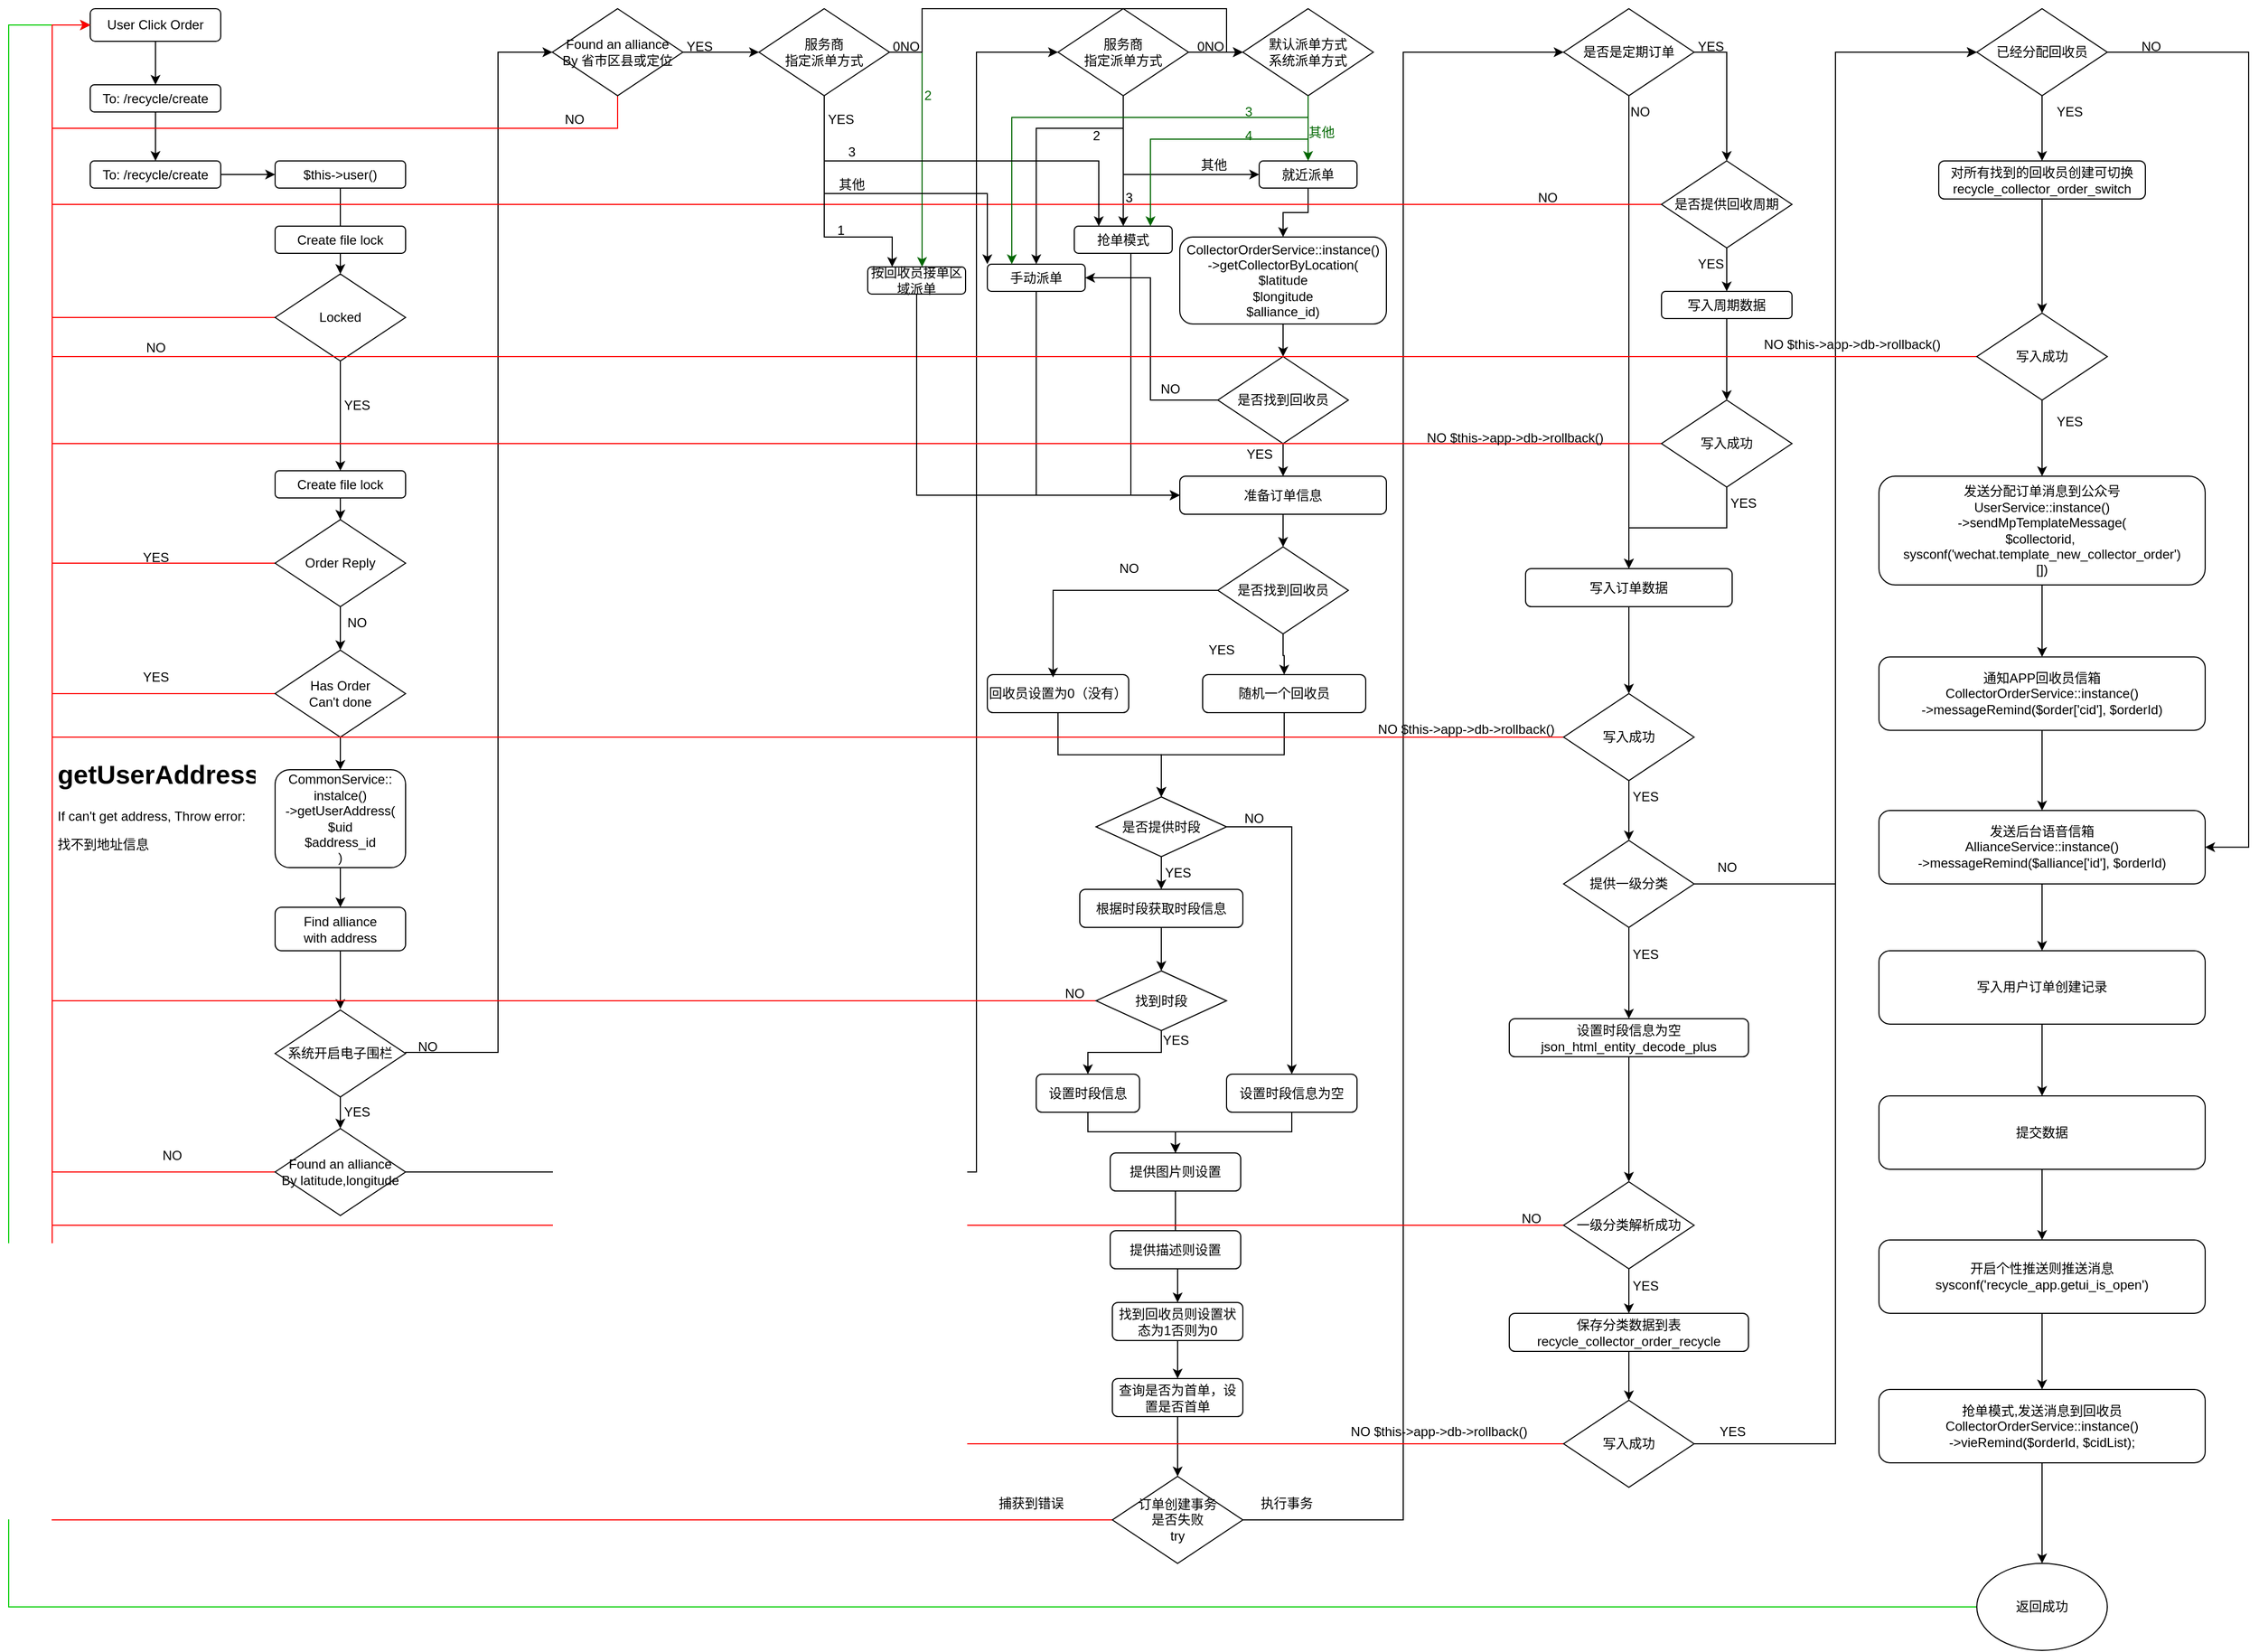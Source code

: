 <mxfile version="22.1.8" type="github" pages="2">
  <diagram name="订单创建流程" id="CF-PHP-_ADE3G4CUEVN1">
    <mxGraphModel dx="2326" dy="1085" grid="1" gridSize="10" guides="1" tooltips="1" connect="1" arrows="1" fold="1" page="1" pageScale="1" pageWidth="827" pageHeight="1169" math="0" shadow="0">
      <root>
        <mxCell id="0" />
        <mxCell id="1" parent="0" />
        <mxCell id="vYHQaVVt0XGG7_JniSFY-3" value="" style="edgeStyle=orthogonalEdgeStyle;rounded=0;orthogonalLoop=1;jettySize=auto;html=1;" parent="1" source="vYHQaVVt0XGG7_JniSFY-1" target="vYHQaVVt0XGG7_JniSFY-2" edge="1">
          <mxGeometry relative="1" as="geometry" />
        </mxCell>
        <mxCell id="vYHQaVVt0XGG7_JniSFY-1" value="User Click Order" style="rounded=1;whiteSpace=wrap;html=1;" parent="1" vertex="1">
          <mxGeometry x="-365" y="10" width="120" height="30" as="geometry" />
        </mxCell>
        <mxCell id="vYHQaVVt0XGG7_JniSFY-5" value="" style="edgeStyle=orthogonalEdgeStyle;rounded=0;orthogonalLoop=1;jettySize=auto;html=1;" parent="1" source="vYHQaVVt0XGG7_JniSFY-2" target="vYHQaVVt0XGG7_JniSFY-4" edge="1">
          <mxGeometry relative="1" as="geometry" />
        </mxCell>
        <mxCell id="vYHQaVVt0XGG7_JniSFY-2" value="To:&amp;nbsp;/recycle/create" style="whiteSpace=wrap;html=1;rounded=1;" parent="1" vertex="1">
          <mxGeometry x="-365" y="80" width="120" height="25" as="geometry" />
        </mxCell>
        <mxCell id="vYHQaVVt0XGG7_JniSFY-7" value="" style="edgeStyle=orthogonalEdgeStyle;rounded=0;orthogonalLoop=1;jettySize=auto;html=1;" parent="1" source="vYHQaVVt0XGG7_JniSFY-4" target="vYHQaVVt0XGG7_JniSFY-6" edge="1">
          <mxGeometry relative="1" as="geometry" />
        </mxCell>
        <mxCell id="vYHQaVVt0XGG7_JniSFY-4" value="To:&amp;nbsp;/recycle/create" style="whiteSpace=wrap;html=1;rounded=1;" parent="1" vertex="1">
          <mxGeometry x="-365" y="150" width="120" height="25" as="geometry" />
        </mxCell>
        <mxCell id="vYHQaVVt0XGG7_JniSFY-10" value="" style="edgeStyle=orthogonalEdgeStyle;rounded=0;orthogonalLoop=1;jettySize=auto;html=1;" parent="1" source="vYHQaVVt0XGG7_JniSFY-6" target="vYHQaVVt0XGG7_JniSFY-9" edge="1">
          <mxGeometry relative="1" as="geometry" />
        </mxCell>
        <mxCell id="vYHQaVVt0XGG7_JniSFY-6" value="$this-&amp;gt;user()" style="whiteSpace=wrap;html=1;rounded=1;" parent="1" vertex="1">
          <mxGeometry x="-195" y="150" width="120" height="25" as="geometry" />
        </mxCell>
        <mxCell id="vYHQaVVt0XGG7_JniSFY-8" value="Create file lock" style="whiteSpace=wrap;html=1;rounded=1;" parent="1" vertex="1">
          <mxGeometry x="-195" y="210" width="120" height="25" as="geometry" />
        </mxCell>
        <mxCell id="vYHQaVVt0XGG7_JniSFY-13" style="edgeStyle=orthogonalEdgeStyle;rounded=0;orthogonalLoop=1;jettySize=auto;html=1;exitX=0;exitY=0.5;exitDx=0;exitDy=0;entryX=0;entryY=0.5;entryDx=0;entryDy=0;strokeColor=#FF0000;" parent="1" source="vYHQaVVt0XGG7_JniSFY-9" target="vYHQaVVt0XGG7_JniSFY-1" edge="1">
          <mxGeometry relative="1" as="geometry">
            <Array as="points">
              <mxPoint x="-400" y="294" />
              <mxPoint x="-400" y="25" />
            </Array>
          </mxGeometry>
        </mxCell>
        <mxCell id="vYHQaVVt0XGG7_JniSFY-15" value="" style="edgeStyle=orthogonalEdgeStyle;rounded=0;orthogonalLoop=1;jettySize=auto;html=1;" parent="1" source="vYHQaVVt0XGG7_JniSFY-9" target="vYHQaVVt0XGG7_JniSFY-14" edge="1">
          <mxGeometry relative="1" as="geometry" />
        </mxCell>
        <mxCell id="vYHQaVVt0XGG7_JniSFY-9" value="Locked" style="rhombus;whiteSpace=wrap;html=1;" parent="1" vertex="1">
          <mxGeometry x="-195" y="254" width="120" height="80" as="geometry" />
        </mxCell>
        <mxCell id="vYHQaVVt0XGG7_JniSFY-25" value="" style="edgeStyle=orthogonalEdgeStyle;rounded=0;orthogonalLoop=1;jettySize=auto;html=1;" parent="1" source="vYHQaVVt0XGG7_JniSFY-14" target="vYHQaVVt0XGG7_JniSFY-21" edge="1">
          <mxGeometry relative="1" as="geometry" />
        </mxCell>
        <mxCell id="vYHQaVVt0XGG7_JniSFY-14" value="Create file lock" style="whiteSpace=wrap;html=1;rounded=1;" parent="1" vertex="1">
          <mxGeometry x="-195" y="435" width="120" height="25" as="geometry" />
        </mxCell>
        <mxCell id="vYHQaVVt0XGG7_JniSFY-22" style="edgeStyle=orthogonalEdgeStyle;rounded=0;orthogonalLoop=1;jettySize=auto;html=1;exitX=0;exitY=0.5;exitDx=0;exitDy=0;entryX=0;entryY=0.5;entryDx=0;entryDy=0;strokeColor=#FF0000;" parent="1" source="vYHQaVVt0XGG7_JniSFY-21" target="vYHQaVVt0XGG7_JniSFY-1" edge="1">
          <mxGeometry relative="1" as="geometry">
            <Array as="points">
              <mxPoint x="-400" y="520" />
              <mxPoint x="-400" y="25" />
            </Array>
          </mxGeometry>
        </mxCell>
        <mxCell id="vYHQaVVt0XGG7_JniSFY-30" value="" style="edgeStyle=orthogonalEdgeStyle;rounded=0;orthogonalLoop=1;jettySize=auto;html=1;" parent="1" source="vYHQaVVt0XGG7_JniSFY-21" edge="1">
          <mxGeometry relative="1" as="geometry">
            <mxPoint x="-135" y="600" as="targetPoint" />
          </mxGeometry>
        </mxCell>
        <mxCell id="vYHQaVVt0XGG7_JniSFY-21" value="Order Reply" style="rhombus;whiteSpace=wrap;html=1;" parent="1" vertex="1">
          <mxGeometry x="-195" y="480" width="120" height="80" as="geometry" />
        </mxCell>
        <mxCell id="vYHQaVVt0XGG7_JniSFY-26" value="NO" style="text;html=1;align=center;verticalAlign=middle;resizable=0;points=[];autosize=1;strokeColor=none;fillColor=none;" parent="1" vertex="1">
          <mxGeometry x="-325" y="307" width="40" height="30" as="geometry" />
        </mxCell>
        <mxCell id="vYHQaVVt0XGG7_JniSFY-27" value="YES" style="text;html=1;align=center;verticalAlign=middle;resizable=0;points=[];autosize=1;strokeColor=none;fillColor=none;" parent="1" vertex="1">
          <mxGeometry x="-145" y="360" width="50" height="30" as="geometry" />
        </mxCell>
        <mxCell id="vYHQaVVt0XGG7_JniSFY-28" value="NO" style="text;html=1;align=center;verticalAlign=middle;resizable=0;points=[];autosize=1;strokeColor=none;fillColor=none;" parent="1" vertex="1">
          <mxGeometry x="-140" y="560" width="40" height="30" as="geometry" />
        </mxCell>
        <mxCell id="vYHQaVVt0XGG7_JniSFY-31" value="YES" style="text;html=1;align=center;verticalAlign=middle;resizable=0;points=[];autosize=1;strokeColor=none;fillColor=none;" parent="1" vertex="1">
          <mxGeometry x="-330" y="500" width="50" height="30" as="geometry" />
        </mxCell>
        <mxCell id="vYHQaVVt0XGG7_JniSFY-33" style="edgeStyle=orthogonalEdgeStyle;rounded=0;orthogonalLoop=1;jettySize=auto;html=1;exitX=0;exitY=0.5;exitDx=0;exitDy=0;entryX=0;entryY=0.5;entryDx=0;entryDy=0;strokeColor=#FF0000;" parent="1" source="vYHQaVVt0XGG7_JniSFY-32" target="vYHQaVVt0XGG7_JniSFY-1" edge="1">
          <mxGeometry relative="1" as="geometry">
            <Array as="points">
              <mxPoint x="-400" y="640" />
              <mxPoint x="-400" y="25" />
            </Array>
          </mxGeometry>
        </mxCell>
        <mxCell id="vYHQaVVt0XGG7_JniSFY-36" value="" style="edgeStyle=orthogonalEdgeStyle;rounded=0;orthogonalLoop=1;jettySize=auto;html=1;" parent="1" source="vYHQaVVt0XGG7_JniSFY-32" target="vYHQaVVt0XGG7_JniSFY-35" edge="1">
          <mxGeometry relative="1" as="geometry" />
        </mxCell>
        <mxCell id="vYHQaVVt0XGG7_JniSFY-32" value="Has Order&lt;br&gt;Can&#39;t done" style="rhombus;whiteSpace=wrap;html=1;" parent="1" vertex="1">
          <mxGeometry x="-195" y="600" width="120" height="80" as="geometry" />
        </mxCell>
        <mxCell id="vYHQaVVt0XGG7_JniSFY-34" value="YES" style="text;html=1;align=center;verticalAlign=middle;resizable=0;points=[];autosize=1;strokeColor=none;fillColor=none;" parent="1" vertex="1">
          <mxGeometry x="-330" y="610" width="50" height="30" as="geometry" />
        </mxCell>
        <mxCell id="vYHQaVVt0XGG7_JniSFY-208" value="" style="edgeStyle=orthogonalEdgeStyle;rounded=0;orthogonalLoop=1;jettySize=auto;html=1;" parent="1" source="vYHQaVVt0XGG7_JniSFY-35" target="vYHQaVVt0XGG7_JniSFY-41" edge="1">
          <mxGeometry relative="1" as="geometry" />
        </mxCell>
        <mxCell id="vYHQaVVt0XGG7_JniSFY-35" value="CommonService::&lt;br&gt;instalce()&lt;br&gt;-&amp;gt;getUserAddress(&lt;br&gt;$uid&lt;br&gt;$address_id&lt;br&gt;)" style="whiteSpace=wrap;html=1;rounded=1;" parent="1" vertex="1">
          <mxGeometry x="-195" y="710" width="120" height="90" as="geometry" />
        </mxCell>
        <mxCell id="vYHQaVVt0XGG7_JniSFY-37" value="&lt;h1&gt;getUserAddress&lt;/h1&gt;&lt;p&gt;If can&#39;t get address, Throw error:&lt;/p&gt;&lt;p&gt;找不到地址信息&lt;/p&gt;" style="text;html=1;strokeColor=none;fillColor=none;spacing=5;spacingTop=-20;whiteSpace=wrap;overflow=hidden;rounded=0;" parent="1" vertex="1">
          <mxGeometry x="-400" y="695" width="190" height="120" as="geometry" />
        </mxCell>
        <mxCell id="vYHQaVVt0XGG7_JniSFY-47" style="edgeStyle=orthogonalEdgeStyle;rounded=0;orthogonalLoop=1;jettySize=auto;html=1;exitX=0;exitY=0.5;exitDx=0;exitDy=0;entryX=0;entryY=0.5;entryDx=0;entryDy=0;strokeColor=#FF0000;" parent="1" source="vYHQaVVt0XGG7_JniSFY-38" target="vYHQaVVt0XGG7_JniSFY-1" edge="1">
          <mxGeometry relative="1" as="geometry">
            <Array as="points">
              <mxPoint x="-400" y="1080" />
              <mxPoint x="-400" y="25" />
            </Array>
          </mxGeometry>
        </mxCell>
        <mxCell id="vYHQaVVt0XGG7_JniSFY-50" style="edgeStyle=orthogonalEdgeStyle;rounded=0;orthogonalLoop=1;jettySize=auto;html=1;exitX=1;exitY=0.5;exitDx=0;exitDy=0;entryX=0;entryY=0.5;entryDx=0;entryDy=0;" parent="1" source="vYHQaVVt0XGG7_JniSFY-38" target="vYHQaVVt0XGG7_JniSFY-49" edge="1">
          <mxGeometry relative="1" as="geometry">
            <mxPoint x="405" y="1089.97" as="sourcePoint" />
            <mxPoint x="540" y="59.97" as="targetPoint" />
            <Array as="points">
              <mxPoint x="450" y="1080" />
              <mxPoint x="450" y="50" />
            </Array>
          </mxGeometry>
        </mxCell>
        <mxCell id="vYHQaVVt0XGG7_JniSFY-38" value="Found an alliance&lt;br&gt;By latitude,longitude" style="rhombus;whiteSpace=wrap;html=1;" parent="1" vertex="1">
          <mxGeometry x="-195" y="1040" width="120" height="80" as="geometry" />
        </mxCell>
        <mxCell id="vYHQaVVt0XGG7_JniSFY-44" style="edgeStyle=orthogonalEdgeStyle;rounded=0;orthogonalLoop=1;jettySize=auto;html=1;exitX=1;exitY=0.5;exitDx=0;exitDy=0;entryX=0;entryY=0.5;entryDx=0;entryDy=0;" parent="1" source="vYHQaVVt0XGG7_JniSFY-39" target="vYHQaVVt0XGG7_JniSFY-211" edge="1">
          <mxGeometry relative="1" as="geometry">
            <mxPoint x="430" y="1234" as="targetPoint" />
            <mxPoint x="-75" y="1065" as="sourcePoint" />
            <Array as="points">
              <mxPoint x="10" y="970" />
              <mxPoint x="10" y="50" />
            </Array>
          </mxGeometry>
        </mxCell>
        <mxCell id="vYHQaVVt0XGG7_JniSFY-210" value="" style="edgeStyle=orthogonalEdgeStyle;rounded=0;orthogonalLoop=1;jettySize=auto;html=1;" parent="1" source="vYHQaVVt0XGG7_JniSFY-39" target="vYHQaVVt0XGG7_JniSFY-38" edge="1">
          <mxGeometry relative="1" as="geometry" />
        </mxCell>
        <mxCell id="vYHQaVVt0XGG7_JniSFY-39" value="系统开启电子围栏" style="rhombus;whiteSpace=wrap;html=1;" parent="1" vertex="1">
          <mxGeometry x="-195" y="931" width="120" height="80" as="geometry" />
        </mxCell>
        <mxCell id="vYHQaVVt0XGG7_JniSFY-209" value="" style="edgeStyle=orthogonalEdgeStyle;rounded=0;orthogonalLoop=1;jettySize=auto;html=1;" parent="1" source="vYHQaVVt0XGG7_JniSFY-41" edge="1">
          <mxGeometry relative="1" as="geometry">
            <mxPoint x="-135" y="930" as="targetPoint" />
          </mxGeometry>
        </mxCell>
        <mxCell id="vYHQaVVt0XGG7_JniSFY-41" value="Find alliance&lt;br&gt;with address" style="whiteSpace=wrap;html=1;rounded=1;" parent="1" vertex="1">
          <mxGeometry x="-195" y="836.5" width="120" height="40" as="geometry" />
        </mxCell>
        <mxCell id="vYHQaVVt0XGG7_JniSFY-43" value="YES" style="text;html=1;align=center;verticalAlign=middle;resizable=0;points=[];autosize=1;strokeColor=none;fillColor=none;" parent="1" vertex="1">
          <mxGeometry x="-145" y="1010" width="50" height="30" as="geometry" />
        </mxCell>
        <mxCell id="vYHQaVVt0XGG7_JniSFY-45" value="NO" style="text;html=1;align=center;verticalAlign=middle;resizable=0;points=[];autosize=1;strokeColor=none;fillColor=none;" parent="1" vertex="1">
          <mxGeometry x="-75" y="950" width="40" height="30" as="geometry" />
        </mxCell>
        <mxCell id="vYHQaVVt0XGG7_JniSFY-48" value="NO" style="text;html=1;align=center;verticalAlign=middle;resizable=0;points=[];autosize=1;strokeColor=none;fillColor=none;" parent="1" vertex="1">
          <mxGeometry x="-310" y="1050" width="40" height="30" as="geometry" />
        </mxCell>
        <mxCell id="vYHQaVVt0XGG7_JniSFY-52" value="" style="edgeStyle=orthogonalEdgeStyle;rounded=0;orthogonalLoop=1;jettySize=auto;html=1;entryX=0;entryY=0.5;entryDx=0;entryDy=0;" parent="1" source="vYHQaVVt0XGG7_JniSFY-49" target="vYHQaVVt0XGG7_JniSFY-199" edge="1">
          <mxGeometry relative="1" as="geometry">
            <mxPoint x="700" y="50" as="targetPoint" />
          </mxGeometry>
        </mxCell>
        <mxCell id="vYHQaVVt0XGG7_JniSFY-57" style="edgeStyle=orthogonalEdgeStyle;rounded=0;orthogonalLoop=1;jettySize=auto;html=1;exitX=0.5;exitY=1;exitDx=0;exitDy=0;entryX=0.5;entryY=0;entryDx=0;entryDy=0;" parent="1" source="vYHQaVVt0XGG7_JniSFY-49" target="vYHQaVVt0XGG7_JniSFY-54" edge="1">
          <mxGeometry relative="1" as="geometry">
            <Array as="points">
              <mxPoint x="585" y="120" />
              <mxPoint x="505" y="120" />
            </Array>
          </mxGeometry>
        </mxCell>
        <mxCell id="vYHQaVVt0XGG7_JniSFY-58" style="edgeStyle=orthogonalEdgeStyle;rounded=0;orthogonalLoop=1;jettySize=auto;html=1;exitX=0.5;exitY=1;exitDx=0;exitDy=0;entryX=0.5;entryY=0;entryDx=0;entryDy=0;" parent="1" source="vYHQaVVt0XGG7_JniSFY-49" target="vYHQaVVt0XGG7_JniSFY-55" edge="1">
          <mxGeometry relative="1" as="geometry">
            <Array as="points">
              <mxPoint x="585" y="200" />
              <mxPoint x="585" y="200" />
            </Array>
          </mxGeometry>
        </mxCell>
        <mxCell id="vYHQaVVt0XGG7_JniSFY-60" style="edgeStyle=orthogonalEdgeStyle;rounded=0;orthogonalLoop=1;jettySize=auto;html=1;exitX=0.5;exitY=1;exitDx=0;exitDy=0;entryX=0;entryY=0.5;entryDx=0;entryDy=0;" parent="1" source="vYHQaVVt0XGG7_JniSFY-49" target="vYHQaVVt0XGG7_JniSFY-56" edge="1">
          <mxGeometry relative="1" as="geometry">
            <Array as="points">
              <mxPoint x="585" y="163" />
            </Array>
          </mxGeometry>
        </mxCell>
        <mxCell id="vYHQaVVt0XGG7_JniSFY-49" value="服务商&lt;br&gt;指定派单方式" style="rhombus;whiteSpace=wrap;html=1;" parent="1" vertex="1">
          <mxGeometry x="525" y="10" width="120" height="80" as="geometry" />
        </mxCell>
        <mxCell id="vYHQaVVt0XGG7_JniSFY-53" value="0NO" style="text;html=1;align=center;verticalAlign=middle;resizable=0;points=[];autosize=1;strokeColor=none;fillColor=none;" parent="1" vertex="1">
          <mxGeometry x="640" y="30" width="50" height="30" as="geometry" />
        </mxCell>
        <mxCell id="vYHQaVVt0XGG7_JniSFY-78" style="edgeStyle=orthogonalEdgeStyle;rounded=0;orthogonalLoop=1;jettySize=auto;html=1;exitX=0.5;exitY=1;exitDx=0;exitDy=0;entryX=0;entryY=0.5;entryDx=0;entryDy=0;" parent="1" source="vYHQaVVt0XGG7_JniSFY-54" target="vYHQaVVt0XGG7_JniSFY-71" edge="1">
          <mxGeometry relative="1" as="geometry" />
        </mxCell>
        <mxCell id="vYHQaVVt0XGG7_JniSFY-54" value="手动派单" style="whiteSpace=wrap;html=1;rounded=1;" parent="1" vertex="1">
          <mxGeometry x="460" y="245" width="90" height="25" as="geometry" />
        </mxCell>
        <mxCell id="vYHQaVVt0XGG7_JniSFY-79" style="edgeStyle=orthogonalEdgeStyle;rounded=0;orthogonalLoop=1;jettySize=auto;html=1;exitX=0.5;exitY=1;exitDx=0;exitDy=0;entryX=0;entryY=0.5;entryDx=0;entryDy=0;" parent="1" source="vYHQaVVt0XGG7_JniSFY-55" target="vYHQaVVt0XGG7_JniSFY-71" edge="1">
          <mxGeometry relative="1" as="geometry">
            <Array as="points">
              <mxPoint x="592" y="235" />
              <mxPoint x="592" y="458" />
            </Array>
          </mxGeometry>
        </mxCell>
        <mxCell id="vYHQaVVt0XGG7_JniSFY-66" value="" style="edgeStyle=orthogonalEdgeStyle;rounded=0;orthogonalLoop=1;jettySize=auto;html=1;" parent="1" source="vYHQaVVt0XGG7_JniSFY-56" target="vYHQaVVt0XGG7_JniSFY-65" edge="1">
          <mxGeometry relative="1" as="geometry" />
        </mxCell>
        <mxCell id="vYHQaVVt0XGG7_JniSFY-56" value="就近派单" style="whiteSpace=wrap;html=1;rounded=1;" parent="1" vertex="1">
          <mxGeometry x="710" y="150" width="90" height="25" as="geometry" />
        </mxCell>
        <mxCell id="vYHQaVVt0XGG7_JniSFY-61" value="3" style="text;html=1;align=center;verticalAlign=middle;resizable=0;points=[];autosize=1;strokeColor=none;fillColor=none;" parent="1" vertex="1">
          <mxGeometry x="320" y="127" width="30" height="30" as="geometry" />
        </mxCell>
        <mxCell id="vYHQaVVt0XGG7_JniSFY-62" value="3" style="text;html=1;align=center;verticalAlign=middle;resizable=0;points=[];autosize=1;strokeColor=none;fillColor=none;" parent="1" vertex="1">
          <mxGeometry x="575" y="169" width="30" height="30" as="geometry" />
        </mxCell>
        <mxCell id="vYHQaVVt0XGG7_JniSFY-64" value="其他" style="text;html=1;align=center;verticalAlign=middle;resizable=0;points=[];autosize=1;strokeColor=none;fillColor=none;" parent="1" vertex="1">
          <mxGeometry x="643" y="139" width="50" height="30" as="geometry" />
        </mxCell>
        <mxCell id="vYHQaVVt0XGG7_JniSFY-70" value="" style="edgeStyle=orthogonalEdgeStyle;rounded=0;orthogonalLoop=1;jettySize=auto;html=1;" parent="1" source="vYHQaVVt0XGG7_JniSFY-65" target="vYHQaVVt0XGG7_JniSFY-67" edge="1">
          <mxGeometry relative="1" as="geometry" />
        </mxCell>
        <mxCell id="vYHQaVVt0XGG7_JniSFY-65" value="CollectorOrderService::instance()&lt;br&gt;-&amp;gt;getCollectorByLocation(&lt;br&gt;$latitude&lt;br&gt;$longitude&lt;br&gt;$alliance_id)" style="whiteSpace=wrap;html=1;rounded=1;" parent="1" vertex="1">
          <mxGeometry x="637" y="220" width="190" height="80" as="geometry" />
        </mxCell>
        <mxCell id="vYHQaVVt0XGG7_JniSFY-68" style="edgeStyle=orthogonalEdgeStyle;rounded=0;orthogonalLoop=1;jettySize=auto;html=1;exitX=0;exitY=0.5;exitDx=0;exitDy=0;entryX=1;entryY=0.5;entryDx=0;entryDy=0;" parent="1" source="vYHQaVVt0XGG7_JniSFY-67" target="vYHQaVVt0XGG7_JniSFY-54" edge="1">
          <mxGeometry relative="1" as="geometry">
            <Array as="points">
              <mxPoint x="610" y="370" />
              <mxPoint x="610" y="258" />
            </Array>
          </mxGeometry>
        </mxCell>
        <mxCell id="vYHQaVVt0XGG7_JniSFY-74" value="" style="edgeStyle=orthogonalEdgeStyle;rounded=0;orthogonalLoop=1;jettySize=auto;html=1;" parent="1" source="vYHQaVVt0XGG7_JniSFY-67" target="vYHQaVVt0XGG7_JniSFY-71" edge="1">
          <mxGeometry relative="1" as="geometry" />
        </mxCell>
        <mxCell id="vYHQaVVt0XGG7_JniSFY-67" value="是否找到回收员" style="rhombus;whiteSpace=wrap;html=1;" parent="1" vertex="1">
          <mxGeometry x="672" y="330" width="120" height="80" as="geometry" />
        </mxCell>
        <mxCell id="vYHQaVVt0XGG7_JniSFY-69" value="NO" style="text;html=1;align=center;verticalAlign=middle;resizable=0;points=[];autosize=1;strokeColor=none;fillColor=none;" parent="1" vertex="1">
          <mxGeometry x="608" y="345" width="40" height="30" as="geometry" />
        </mxCell>
        <mxCell id="vYHQaVVt0XGG7_JniSFY-76" value="" style="edgeStyle=orthogonalEdgeStyle;rounded=0;orthogonalLoop=1;jettySize=auto;html=1;" parent="1" source="vYHQaVVt0XGG7_JniSFY-71" target="vYHQaVVt0XGG7_JniSFY-75" edge="1">
          <mxGeometry relative="1" as="geometry" />
        </mxCell>
        <mxCell id="vYHQaVVt0XGG7_JniSFY-71" value="准备订单信息" style="whiteSpace=wrap;html=1;rounded=1;" parent="1" vertex="1">
          <mxGeometry x="637" y="440" width="190" height="35" as="geometry" />
        </mxCell>
        <mxCell id="vYHQaVVt0XGG7_JniSFY-82" style="edgeStyle=orthogonalEdgeStyle;rounded=0;orthogonalLoop=1;jettySize=auto;html=1;exitX=0.5;exitY=1;exitDx=0;exitDy=0;" parent="1" source="vYHQaVVt0XGG7_JniSFY-75" target="vYHQaVVt0XGG7_JniSFY-77" edge="1">
          <mxGeometry relative="1" as="geometry" />
        </mxCell>
        <mxCell id="vYHQaVVt0XGG7_JniSFY-75" value="是否找到回收员" style="rhombus;whiteSpace=wrap;html=1;" parent="1" vertex="1">
          <mxGeometry x="672" y="505" width="120" height="80" as="geometry" />
        </mxCell>
        <mxCell id="vYHQaVVt0XGG7_JniSFY-88" style="edgeStyle=orthogonalEdgeStyle;rounded=0;orthogonalLoop=1;jettySize=auto;html=1;exitX=0.5;exitY=1;exitDx=0;exitDy=0;entryX=0.5;entryY=0;entryDx=0;entryDy=0;" parent="1" source="vYHQaVVt0XGG7_JniSFY-77" target="vYHQaVVt0XGG7_JniSFY-86" edge="1">
          <mxGeometry relative="1" as="geometry" />
        </mxCell>
        <mxCell id="vYHQaVVt0XGG7_JniSFY-77" value="随机一个回收员" style="whiteSpace=wrap;html=1;rounded=1;" parent="1" vertex="1">
          <mxGeometry x="658" y="622.5" width="150" height="35" as="geometry" />
        </mxCell>
        <mxCell id="vYHQaVVt0XGG7_JniSFY-87" style="edgeStyle=orthogonalEdgeStyle;rounded=0;orthogonalLoop=1;jettySize=auto;html=1;exitX=0.5;exitY=1;exitDx=0;exitDy=0;entryX=0.5;entryY=0;entryDx=0;entryDy=0;" parent="1" source="vYHQaVVt0XGG7_JniSFY-80" target="vYHQaVVt0XGG7_JniSFY-86" edge="1">
          <mxGeometry relative="1" as="geometry" />
        </mxCell>
        <mxCell id="vYHQaVVt0XGG7_JniSFY-80" value="回收员设置为0（没有）" style="whiteSpace=wrap;html=1;rounded=1;" parent="1" vertex="1">
          <mxGeometry x="460" y="622.5" width="130" height="35" as="geometry" />
        </mxCell>
        <mxCell id="vYHQaVVt0XGG7_JniSFY-81" style="edgeStyle=orthogonalEdgeStyle;rounded=0;orthogonalLoop=1;jettySize=auto;html=1;exitX=0;exitY=0.5;exitDx=0;exitDy=0;entryX=0.465;entryY=0.076;entryDx=0;entryDy=0;entryPerimeter=0;" parent="1" source="vYHQaVVt0XGG7_JniSFY-75" target="vYHQaVVt0XGG7_JniSFY-80" edge="1">
          <mxGeometry relative="1" as="geometry" />
        </mxCell>
        <mxCell id="vYHQaVVt0XGG7_JniSFY-83" value="NO" style="text;html=1;align=center;verticalAlign=middle;resizable=0;points=[];autosize=1;strokeColor=none;fillColor=none;" parent="1" vertex="1">
          <mxGeometry x="570" y="510" width="40" height="30" as="geometry" />
        </mxCell>
        <mxCell id="vYHQaVVt0XGG7_JniSFY-84" value="YES" style="text;html=1;align=center;verticalAlign=middle;resizable=0;points=[];autosize=1;strokeColor=none;fillColor=none;" parent="1" vertex="1">
          <mxGeometry x="685" y="405" width="50" height="30" as="geometry" />
        </mxCell>
        <mxCell id="vYHQaVVt0XGG7_JniSFY-85" value="YES" style="text;html=1;align=center;verticalAlign=middle;resizable=0;points=[];autosize=1;strokeColor=none;fillColor=none;" parent="1" vertex="1">
          <mxGeometry x="650" y="585" width="50" height="30" as="geometry" />
        </mxCell>
        <mxCell id="vYHQaVVt0XGG7_JniSFY-90" value="" style="edgeStyle=orthogonalEdgeStyle;rounded=0;orthogonalLoop=1;jettySize=auto;html=1;" parent="1" source="vYHQaVVt0XGG7_JniSFY-86" target="vYHQaVVt0XGG7_JniSFY-89" edge="1">
          <mxGeometry relative="1" as="geometry" />
        </mxCell>
        <mxCell id="vYHQaVVt0XGG7_JniSFY-98" style="edgeStyle=orthogonalEdgeStyle;rounded=0;orthogonalLoop=1;jettySize=auto;html=1;exitX=1;exitY=0.5;exitDx=0;exitDy=0;entryX=0.5;entryY=0;entryDx=0;entryDy=0;" parent="1" source="vYHQaVVt0XGG7_JniSFY-86" target="vYHQaVVt0XGG7_JniSFY-97" edge="1">
          <mxGeometry relative="1" as="geometry" />
        </mxCell>
        <mxCell id="vYHQaVVt0XGG7_JniSFY-86" value="是否提供时段" style="rhombus;whiteSpace=wrap;html=1;" parent="1" vertex="1">
          <mxGeometry x="560" y="735" width="120" height="55" as="geometry" />
        </mxCell>
        <mxCell id="vYHQaVVt0XGG7_JniSFY-93" value="" style="edgeStyle=orthogonalEdgeStyle;rounded=0;orthogonalLoop=1;jettySize=auto;html=1;" parent="1" source="vYHQaVVt0XGG7_JniSFY-89" target="vYHQaVVt0XGG7_JniSFY-92" edge="1">
          <mxGeometry relative="1" as="geometry" />
        </mxCell>
        <mxCell id="vYHQaVVt0XGG7_JniSFY-89" value="根据时段获取时段信息" style="whiteSpace=wrap;html=1;rounded=1;" parent="1" vertex="1">
          <mxGeometry x="545" y="820" width="150" height="35" as="geometry" />
        </mxCell>
        <mxCell id="vYHQaVVt0XGG7_JniSFY-91" value="YES" style="text;html=1;align=center;verticalAlign=middle;resizable=0;points=[];autosize=1;strokeColor=none;fillColor=none;" parent="1" vertex="1">
          <mxGeometry x="610" y="790" width="50" height="30" as="geometry" />
        </mxCell>
        <mxCell id="vYHQaVVt0XGG7_JniSFY-94" style="edgeStyle=orthogonalEdgeStyle;rounded=0;orthogonalLoop=1;jettySize=auto;html=1;exitX=0;exitY=0.5;exitDx=0;exitDy=0;entryX=0;entryY=0.5;entryDx=0;entryDy=0;strokeColor=#FF0000;" parent="1" source="vYHQaVVt0XGG7_JniSFY-92" target="vYHQaVVt0XGG7_JniSFY-1" edge="1">
          <mxGeometry relative="1" as="geometry">
            <Array as="points">
              <mxPoint x="-400" y="923" />
              <mxPoint x="-400" y="25" />
            </Array>
          </mxGeometry>
        </mxCell>
        <mxCell id="vYHQaVVt0XGG7_JniSFY-99" style="edgeStyle=orthogonalEdgeStyle;rounded=0;orthogonalLoop=1;jettySize=auto;html=1;exitX=0.5;exitY=1;exitDx=0;exitDy=0;entryX=0.5;entryY=0;entryDx=0;entryDy=0;" parent="1" source="vYHQaVVt0XGG7_JniSFY-92" target="vYHQaVVt0XGG7_JniSFY-96" edge="1">
          <mxGeometry relative="1" as="geometry" />
        </mxCell>
        <mxCell id="vYHQaVVt0XGG7_JniSFY-92" value="找到时段" style="rhombus;whiteSpace=wrap;html=1;" parent="1" vertex="1">
          <mxGeometry x="560" y="895" width="120" height="55" as="geometry" />
        </mxCell>
        <mxCell id="vYHQaVVt0XGG7_JniSFY-95" value="NO" style="text;html=1;align=center;verticalAlign=middle;resizable=0;points=[];autosize=1;strokeColor=none;fillColor=none;" parent="1" vertex="1">
          <mxGeometry x="520" y="901" width="40" height="30" as="geometry" />
        </mxCell>
        <mxCell id="vYHQaVVt0XGG7_JniSFY-108" style="edgeStyle=orthogonalEdgeStyle;rounded=0;orthogonalLoop=1;jettySize=auto;html=1;exitX=0.5;exitY=1;exitDx=0;exitDy=0;entryX=0.5;entryY=0;entryDx=0;entryDy=0;" parent="1" source="vYHQaVVt0XGG7_JniSFY-96" target="vYHQaVVt0XGG7_JniSFY-103" edge="1">
          <mxGeometry relative="1" as="geometry">
            <Array as="points">
              <mxPoint x="553" y="1043" />
              <mxPoint x="633" y="1043" />
            </Array>
          </mxGeometry>
        </mxCell>
        <mxCell id="vYHQaVVt0XGG7_JniSFY-96" value="设置时段信息" style="whiteSpace=wrap;html=1;rounded=1;" parent="1" vertex="1">
          <mxGeometry x="505" y="990" width="95" height="35" as="geometry" />
        </mxCell>
        <mxCell id="vYHQaVVt0XGG7_JniSFY-107" style="edgeStyle=orthogonalEdgeStyle;rounded=0;orthogonalLoop=1;jettySize=auto;html=1;exitX=0.5;exitY=1;exitDx=0;exitDy=0;entryX=0.5;entryY=0;entryDx=0;entryDy=0;" parent="1" source="vYHQaVVt0XGG7_JniSFY-97" target="vYHQaVVt0XGG7_JniSFY-103" edge="1">
          <mxGeometry relative="1" as="geometry">
            <Array as="points">
              <mxPoint x="740" y="1043" />
              <mxPoint x="633" y="1043" />
            </Array>
          </mxGeometry>
        </mxCell>
        <mxCell id="vYHQaVVt0XGG7_JniSFY-97" value="设置时段信息为空" style="whiteSpace=wrap;html=1;rounded=1;" parent="1" vertex="1">
          <mxGeometry x="680" y="990" width="120" height="35" as="geometry" />
        </mxCell>
        <mxCell id="vYHQaVVt0XGG7_JniSFY-100" value="YES" style="text;html=1;align=center;verticalAlign=middle;resizable=0;points=[];autosize=1;strokeColor=none;fillColor=none;" parent="1" vertex="1">
          <mxGeometry x="608" y="944" width="50" height="30" as="geometry" />
        </mxCell>
        <mxCell id="vYHQaVVt0XGG7_JniSFY-101" value="NO" style="text;html=1;align=center;verticalAlign=middle;resizable=0;points=[];autosize=1;strokeColor=none;fillColor=none;" parent="1" vertex="1">
          <mxGeometry x="685" y="740" width="40" height="30" as="geometry" />
        </mxCell>
        <mxCell id="vYHQaVVt0XGG7_JniSFY-109" value="" style="edgeStyle=orthogonalEdgeStyle;rounded=0;orthogonalLoop=1;jettySize=auto;html=1;" parent="1" source="vYHQaVVt0XGG7_JniSFY-103" target="vYHQaVVt0XGG7_JniSFY-106" edge="1">
          <mxGeometry relative="1" as="geometry" />
        </mxCell>
        <mxCell id="vYHQaVVt0XGG7_JniSFY-103" value="提供图片则设置" style="whiteSpace=wrap;html=1;rounded=1;" parent="1" vertex="1">
          <mxGeometry x="573" y="1062.5" width="120" height="35" as="geometry" />
        </mxCell>
        <mxCell id="vYHQaVVt0XGG7_JniSFY-105" value="提供描述则设置" style="whiteSpace=wrap;html=1;rounded=1;" parent="1" vertex="1">
          <mxGeometry x="573" y="1134" width="120" height="35" as="geometry" />
        </mxCell>
        <mxCell id="vYHQaVVt0XGG7_JniSFY-112" value="" style="edgeStyle=orthogonalEdgeStyle;rounded=0;orthogonalLoop=1;jettySize=auto;html=1;" parent="1" source="vYHQaVVt0XGG7_JniSFY-106" target="vYHQaVVt0XGG7_JniSFY-111" edge="1">
          <mxGeometry relative="1" as="geometry" />
        </mxCell>
        <mxCell id="vYHQaVVt0XGG7_JniSFY-106" value="找到回收员则设置状态为1否则为0" style="whiteSpace=wrap;html=1;rounded=1;" parent="1" vertex="1">
          <mxGeometry x="575" y="1200" width="120" height="35" as="geometry" />
        </mxCell>
        <mxCell id="vYHQaVVt0XGG7_JniSFY-114" value="" style="edgeStyle=orthogonalEdgeStyle;rounded=0;orthogonalLoop=1;jettySize=auto;html=1;" parent="1" source="vYHQaVVt0XGG7_JniSFY-111" target="vYHQaVVt0XGG7_JniSFY-113" edge="1">
          <mxGeometry relative="1" as="geometry" />
        </mxCell>
        <mxCell id="vYHQaVVt0XGG7_JniSFY-111" value="查询是否为首单，设置是否首单" style="whiteSpace=wrap;html=1;rounded=1;" parent="1" vertex="1">
          <mxGeometry x="575" y="1270" width="120" height="35" as="geometry" />
        </mxCell>
        <mxCell id="vYHQaVVt0XGG7_JniSFY-115" style="edgeStyle=orthogonalEdgeStyle;rounded=0;orthogonalLoop=1;jettySize=auto;html=1;exitX=0;exitY=0.5;exitDx=0;exitDy=0;entryX=0;entryY=0.5;entryDx=0;entryDy=0;strokeColor=#FF0000;" parent="1" source="vYHQaVVt0XGG7_JniSFY-113" target="vYHQaVVt0XGG7_JniSFY-1" edge="1">
          <mxGeometry relative="1" as="geometry">
            <Array as="points">
              <mxPoint x="-400" y="1400" />
              <mxPoint x="-400" y="25" />
            </Array>
          </mxGeometry>
        </mxCell>
        <mxCell id="vYHQaVVt0XGG7_JniSFY-118" style="edgeStyle=orthogonalEdgeStyle;rounded=0;orthogonalLoop=1;jettySize=auto;html=1;exitX=1;exitY=0.5;exitDx=0;exitDy=0;entryX=0;entryY=0.5;entryDx=0;entryDy=0;" parent="1" source="vYHQaVVt0XGG7_JniSFY-113" target="vYHQaVVt0XGG7_JniSFY-117" edge="1">
          <mxGeometry relative="1" as="geometry" />
        </mxCell>
        <mxCell id="vYHQaVVt0XGG7_JniSFY-113" value="订单创建事务&lt;br&gt;是否失败&lt;br&gt;try" style="rhombus;whiteSpace=wrap;html=1;" parent="1" vertex="1">
          <mxGeometry x="575" y="1360" width="120" height="80" as="geometry" />
        </mxCell>
        <mxCell id="vYHQaVVt0XGG7_JniSFY-116" value="捕获到错误" style="text;html=1;align=center;verticalAlign=middle;resizable=0;points=[];autosize=1;strokeColor=none;fillColor=none;" parent="1" vertex="1">
          <mxGeometry x="460" y="1370" width="80" height="30" as="geometry" />
        </mxCell>
        <mxCell id="vYHQaVVt0XGG7_JniSFY-121" style="edgeStyle=orthogonalEdgeStyle;rounded=0;orthogonalLoop=1;jettySize=auto;html=1;exitX=1;exitY=0.5;exitDx=0;exitDy=0;entryX=0.5;entryY=0;entryDx=0;entryDy=0;" parent="1" source="vYHQaVVt0XGG7_JniSFY-117" target="vYHQaVVt0XGG7_JniSFY-120" edge="1">
          <mxGeometry relative="1" as="geometry" />
        </mxCell>
        <mxCell id="vYHQaVVt0XGG7_JniSFY-133" style="edgeStyle=orthogonalEdgeStyle;rounded=0;orthogonalLoop=1;jettySize=auto;html=1;exitX=0.5;exitY=1;exitDx=0;exitDy=0;entryX=0.5;entryY=0;entryDx=0;entryDy=0;" parent="1" source="vYHQaVVt0XGG7_JniSFY-117" target="vYHQaVVt0XGG7_JniSFY-132" edge="1">
          <mxGeometry relative="1" as="geometry" />
        </mxCell>
        <mxCell id="vYHQaVVt0XGG7_JniSFY-117" value="是否是定期订单" style="rhombus;whiteSpace=wrap;html=1;" parent="1" vertex="1">
          <mxGeometry x="990" y="10" width="120" height="80" as="geometry" />
        </mxCell>
        <mxCell id="vYHQaVVt0XGG7_JniSFY-119" value="执行事务" style="text;html=1;align=center;verticalAlign=middle;resizable=0;points=[];autosize=1;strokeColor=none;fillColor=none;" parent="1" vertex="1">
          <mxGeometry x="700" y="1370" width="70" height="30" as="geometry" />
        </mxCell>
        <mxCell id="vYHQaVVt0XGG7_JniSFY-123" style="edgeStyle=orthogonalEdgeStyle;rounded=0;orthogonalLoop=1;jettySize=auto;html=1;exitX=0;exitY=0.5;exitDx=0;exitDy=0;entryX=0;entryY=0.5;entryDx=0;entryDy=0;strokeColor=#FF0000;" parent="1" source="vYHQaVVt0XGG7_JniSFY-120" target="vYHQaVVt0XGG7_JniSFY-1" edge="1">
          <mxGeometry relative="1" as="geometry">
            <Array as="points">
              <mxPoint x="-400" y="190" />
              <mxPoint x="-400" y="25" />
            </Array>
          </mxGeometry>
        </mxCell>
        <mxCell id="vYHQaVVt0XGG7_JniSFY-126" value="" style="edgeStyle=orthogonalEdgeStyle;rounded=0;orthogonalLoop=1;jettySize=auto;html=1;" parent="1" source="vYHQaVVt0XGG7_JniSFY-120" target="vYHQaVVt0XGG7_JniSFY-125" edge="1">
          <mxGeometry relative="1" as="geometry" />
        </mxCell>
        <mxCell id="vYHQaVVt0XGG7_JniSFY-120" value="是否提供回收周期" style="rhombus;whiteSpace=wrap;html=1;" parent="1" vertex="1">
          <mxGeometry x="1080" y="150" width="120" height="80" as="geometry" />
        </mxCell>
        <mxCell id="vYHQaVVt0XGG7_JniSFY-122" value="YES" style="text;html=1;align=center;verticalAlign=middle;resizable=0;points=[];autosize=1;strokeColor=none;fillColor=none;" parent="1" vertex="1">
          <mxGeometry x="1100" y="30" width="50" height="30" as="geometry" />
        </mxCell>
        <mxCell id="vYHQaVVt0XGG7_JniSFY-124" value="NO" style="text;html=1;align=center;verticalAlign=middle;resizable=0;points=[];autosize=1;strokeColor=none;fillColor=none;" parent="1" vertex="1">
          <mxGeometry x="955" y="169" width="40" height="30" as="geometry" />
        </mxCell>
        <mxCell id="vYHQaVVt0XGG7_JniSFY-129" value="" style="edgeStyle=orthogonalEdgeStyle;rounded=0;orthogonalLoop=1;jettySize=auto;html=1;" parent="1" source="vYHQaVVt0XGG7_JniSFY-125" target="vYHQaVVt0XGG7_JniSFY-127" edge="1">
          <mxGeometry relative="1" as="geometry" />
        </mxCell>
        <mxCell id="vYHQaVVt0XGG7_JniSFY-125" value="写入周期数据" style="whiteSpace=wrap;html=1;rounded=1;" parent="1" vertex="1">
          <mxGeometry x="1080" y="270" width="120" height="25" as="geometry" />
        </mxCell>
        <mxCell id="vYHQaVVt0XGG7_JniSFY-128" style="edgeStyle=orthogonalEdgeStyle;rounded=0;orthogonalLoop=1;jettySize=auto;html=1;exitX=0;exitY=0.5;exitDx=0;exitDy=0;entryX=0;entryY=0.5;entryDx=0;entryDy=0;strokeColor=#FF0000;" parent="1" source="vYHQaVVt0XGG7_JniSFY-127" target="vYHQaVVt0XGG7_JniSFY-1" edge="1">
          <mxGeometry relative="1" as="geometry">
            <Array as="points">
              <mxPoint x="-400" y="410" />
              <mxPoint x="-400" y="25" />
            </Array>
          </mxGeometry>
        </mxCell>
        <mxCell id="vYHQaVVt0XGG7_JniSFY-134" style="edgeStyle=orthogonalEdgeStyle;rounded=0;orthogonalLoop=1;jettySize=auto;html=1;exitX=0.5;exitY=1;exitDx=0;exitDy=0;entryX=0.5;entryY=0;entryDx=0;entryDy=0;" parent="1" source="vYHQaVVt0XGG7_JniSFY-127" target="vYHQaVVt0XGG7_JniSFY-132" edge="1">
          <mxGeometry relative="1" as="geometry" />
        </mxCell>
        <mxCell id="vYHQaVVt0XGG7_JniSFY-127" value="写入成功" style="rhombus;whiteSpace=wrap;html=1;" parent="1" vertex="1">
          <mxGeometry x="1080" y="370" width="120" height="80" as="geometry" />
        </mxCell>
        <mxCell id="vYHQaVVt0XGG7_JniSFY-130" value="NO&amp;nbsp;$this-&amp;gt;app-&amp;gt;db-&amp;gt;rollback()" style="text;html=1;align=center;verticalAlign=middle;resizable=0;points=[];autosize=1;strokeColor=none;fillColor=none;" parent="1" vertex="1">
          <mxGeometry x="850" y="390" width="190" height="30" as="geometry" />
        </mxCell>
        <mxCell id="vYHQaVVt0XGG7_JniSFY-131" value="YES" style="text;html=1;align=center;verticalAlign=middle;resizable=0;points=[];autosize=1;strokeColor=none;fillColor=none;" parent="1" vertex="1">
          <mxGeometry x="1100" y="230" width="50" height="30" as="geometry" />
        </mxCell>
        <mxCell id="vYHQaVVt0XGG7_JniSFY-139" value="" style="edgeStyle=orthogonalEdgeStyle;rounded=0;orthogonalLoop=1;jettySize=auto;html=1;" parent="1" source="vYHQaVVt0XGG7_JniSFY-132" target="vYHQaVVt0XGG7_JniSFY-137" edge="1">
          <mxGeometry relative="1" as="geometry" />
        </mxCell>
        <mxCell id="vYHQaVVt0XGG7_JniSFY-132" value="写入订单数据" style="whiteSpace=wrap;html=1;rounded=1;" parent="1" vertex="1">
          <mxGeometry x="955" y="525" width="190" height="35" as="geometry" />
        </mxCell>
        <mxCell id="vYHQaVVt0XGG7_JniSFY-135" value="YES" style="text;html=1;align=center;verticalAlign=middle;resizable=0;points=[];autosize=1;strokeColor=none;fillColor=none;" parent="1" vertex="1">
          <mxGeometry x="1130" y="450" width="50" height="30" as="geometry" />
        </mxCell>
        <mxCell id="vYHQaVVt0XGG7_JniSFY-136" value="NO" style="text;html=1;align=center;verticalAlign=middle;resizable=0;points=[];autosize=1;strokeColor=none;fillColor=none;" parent="1" vertex="1">
          <mxGeometry x="1040" y="90" width="40" height="30" as="geometry" />
        </mxCell>
        <mxCell id="vYHQaVVt0XGG7_JniSFY-138" style="edgeStyle=orthogonalEdgeStyle;rounded=0;orthogonalLoop=1;jettySize=auto;html=1;exitX=0;exitY=0.5;exitDx=0;exitDy=0;entryX=0;entryY=0.5;entryDx=0;entryDy=0;strokeColor=#FF0000;" parent="1" source="vYHQaVVt0XGG7_JniSFY-137" target="vYHQaVVt0XGG7_JniSFY-1" edge="1">
          <mxGeometry relative="1" as="geometry">
            <Array as="points">
              <mxPoint x="-400" y="680" />
              <mxPoint x="-400" y="25" />
            </Array>
          </mxGeometry>
        </mxCell>
        <mxCell id="vYHQaVVt0XGG7_JniSFY-143" value="" style="edgeStyle=orthogonalEdgeStyle;rounded=0;orthogonalLoop=1;jettySize=auto;html=1;" parent="1" source="vYHQaVVt0XGG7_JniSFY-137" target="vYHQaVVt0XGG7_JniSFY-142" edge="1">
          <mxGeometry relative="1" as="geometry" />
        </mxCell>
        <mxCell id="vYHQaVVt0XGG7_JniSFY-137" value="写入成功" style="rhombus;whiteSpace=wrap;html=1;" parent="1" vertex="1">
          <mxGeometry x="990" y="640" width="120" height="80" as="geometry" />
        </mxCell>
        <mxCell id="vYHQaVVt0XGG7_JniSFY-140" value="NO&amp;nbsp;$this-&amp;gt;app-&amp;gt;db-&amp;gt;rollback()" style="text;html=1;align=center;verticalAlign=middle;resizable=0;points=[];autosize=1;strokeColor=none;fillColor=none;" parent="1" vertex="1">
          <mxGeometry x="805" y="657.5" width="190" height="30" as="geometry" />
        </mxCell>
        <mxCell id="vYHQaVVt0XGG7_JniSFY-145" value="" style="edgeStyle=orthogonalEdgeStyle;rounded=0;orthogonalLoop=1;jettySize=auto;html=1;" parent="1" source="vYHQaVVt0XGG7_JniSFY-142" target="vYHQaVVt0XGG7_JniSFY-144" edge="1">
          <mxGeometry relative="1" as="geometry" />
        </mxCell>
        <mxCell id="vYHQaVVt0XGG7_JniSFY-165" style="edgeStyle=orthogonalEdgeStyle;rounded=0;orthogonalLoop=1;jettySize=auto;html=1;exitX=1;exitY=0.5;exitDx=0;exitDy=0;entryX=0;entryY=0.5;entryDx=0;entryDy=0;" parent="1" source="vYHQaVVt0XGG7_JniSFY-142" target="vYHQaVVt0XGG7_JniSFY-160" edge="1">
          <mxGeometry relative="1" as="geometry" />
        </mxCell>
        <mxCell id="vYHQaVVt0XGG7_JniSFY-142" value="提供一级分类" style="rhombus;whiteSpace=wrap;html=1;" parent="1" vertex="1">
          <mxGeometry x="990" y="775" width="120" height="80" as="geometry" />
        </mxCell>
        <mxCell id="vYHQaVVt0XGG7_JniSFY-147" value="" style="edgeStyle=orthogonalEdgeStyle;rounded=0;orthogonalLoop=1;jettySize=auto;html=1;" parent="1" source="vYHQaVVt0XGG7_JniSFY-144" target="vYHQaVVt0XGG7_JniSFY-146" edge="1">
          <mxGeometry relative="1" as="geometry" />
        </mxCell>
        <mxCell id="vYHQaVVt0XGG7_JniSFY-144" value="设置时段信息为空&lt;br&gt;json_html_entity_decode_plus" style="whiteSpace=wrap;html=1;rounded=1;" parent="1" vertex="1">
          <mxGeometry x="940" y="939" width="220" height="35" as="geometry" />
        </mxCell>
        <mxCell id="vYHQaVVt0XGG7_JniSFY-148" style="edgeStyle=orthogonalEdgeStyle;rounded=0;orthogonalLoop=1;jettySize=auto;html=1;exitX=0;exitY=0.5;exitDx=0;exitDy=0;entryX=0;entryY=0.5;entryDx=0;entryDy=0;strokeColor=#FF0000;" parent="1" source="vYHQaVVt0XGG7_JniSFY-146" target="vYHQaVVt0XGG7_JniSFY-1" edge="1">
          <mxGeometry relative="1" as="geometry">
            <Array as="points">
              <mxPoint x="-400" y="1129" />
              <mxPoint x="-400" y="25" />
            </Array>
          </mxGeometry>
        </mxCell>
        <mxCell id="vYHQaVVt0XGG7_JniSFY-152" value="" style="edgeStyle=orthogonalEdgeStyle;rounded=0;orthogonalLoop=1;jettySize=auto;html=1;" parent="1" source="vYHQaVVt0XGG7_JniSFY-146" target="vYHQaVVt0XGG7_JniSFY-150" edge="1">
          <mxGeometry relative="1" as="geometry" />
        </mxCell>
        <mxCell id="vYHQaVVt0XGG7_JniSFY-146" value="一级分类解析成功" style="rhombus;whiteSpace=wrap;html=1;" parent="1" vertex="1">
          <mxGeometry x="990" y="1089" width="120" height="80" as="geometry" />
        </mxCell>
        <mxCell id="vYHQaVVt0XGG7_JniSFY-149" value="NO" style="text;html=1;align=center;verticalAlign=middle;resizable=0;points=[];autosize=1;strokeColor=none;fillColor=none;" parent="1" vertex="1">
          <mxGeometry x="940" y="1108" width="40" height="30" as="geometry" />
        </mxCell>
        <mxCell id="vYHQaVVt0XGG7_JniSFY-153" value="" style="edgeStyle=orthogonalEdgeStyle;rounded=0;orthogonalLoop=1;jettySize=auto;html=1;" parent="1" source="vYHQaVVt0XGG7_JniSFY-150" target="vYHQaVVt0XGG7_JniSFY-151" edge="1">
          <mxGeometry relative="1" as="geometry" />
        </mxCell>
        <mxCell id="vYHQaVVt0XGG7_JniSFY-150" value="保存分类数据到表&lt;br&gt;recycle_collector_order_recycle" style="whiteSpace=wrap;html=1;rounded=1;" parent="1" vertex="1">
          <mxGeometry x="940" y="1210" width="220" height="35" as="geometry" />
        </mxCell>
        <mxCell id="vYHQaVVt0XGG7_JniSFY-156" style="edgeStyle=orthogonalEdgeStyle;rounded=0;orthogonalLoop=1;jettySize=auto;html=1;exitX=0;exitY=0.5;exitDx=0;exitDy=0;entryX=0;entryY=0.5;entryDx=0;entryDy=0;strokeColor=#FF0000;" parent="1" source="vYHQaVVt0XGG7_JniSFY-151" target="vYHQaVVt0XGG7_JniSFY-1" edge="1">
          <mxGeometry relative="1" as="geometry">
            <Array as="points">
              <mxPoint x="-400" y="1330" />
              <mxPoint x="-400" y="25" />
            </Array>
          </mxGeometry>
        </mxCell>
        <mxCell id="vYHQaVVt0XGG7_JniSFY-161" style="edgeStyle=orthogonalEdgeStyle;rounded=0;orthogonalLoop=1;jettySize=auto;html=1;exitX=1;exitY=0.5;exitDx=0;exitDy=0;entryX=0;entryY=0.5;entryDx=0;entryDy=0;" parent="1" source="vYHQaVVt0XGG7_JniSFY-151" target="vYHQaVVt0XGG7_JniSFY-160" edge="1">
          <mxGeometry relative="1" as="geometry" />
        </mxCell>
        <mxCell id="vYHQaVVt0XGG7_JniSFY-151" value="写入成功" style="rhombus;whiteSpace=wrap;html=1;" parent="1" vertex="1">
          <mxGeometry x="990" y="1290" width="120" height="80" as="geometry" />
        </mxCell>
        <mxCell id="vYHQaVVt0XGG7_JniSFY-154" value="YES" style="text;html=1;align=center;verticalAlign=middle;resizable=0;points=[];autosize=1;strokeColor=none;fillColor=none;" parent="1" vertex="1">
          <mxGeometry x="1040" y="1170" width="50" height="30" as="geometry" />
        </mxCell>
        <mxCell id="vYHQaVVt0XGG7_JniSFY-157" value="NO&amp;nbsp;$this-&amp;gt;app-&amp;gt;db-&amp;gt;rollback()" style="text;html=1;align=center;verticalAlign=middle;resizable=0;points=[];autosize=1;strokeColor=none;fillColor=none;" parent="1" vertex="1">
          <mxGeometry x="780" y="1304" width="190" height="30" as="geometry" />
        </mxCell>
        <mxCell id="vYHQaVVt0XGG7_JniSFY-169" style="edgeStyle=orthogonalEdgeStyle;rounded=0;orthogonalLoop=1;jettySize=auto;html=1;exitX=1;exitY=0.5;exitDx=0;exitDy=0;entryX=1;entryY=0.5;entryDx=0;entryDy=0;" parent="1" source="vYHQaVVt0XGG7_JniSFY-160" target="vYHQaVVt0XGG7_JniSFY-184" edge="1">
          <mxGeometry relative="1" as="geometry">
            <mxPoint x="1640" y="1360" as="targetPoint" />
            <Array as="points">
              <mxPoint x="1620" y="50" />
              <mxPoint x="1620" y="781" />
            </Array>
          </mxGeometry>
        </mxCell>
        <mxCell id="vYHQaVVt0XGG7_JniSFY-172" value="" style="edgeStyle=orthogonalEdgeStyle;rounded=0;orthogonalLoop=1;jettySize=auto;html=1;" parent="1" source="vYHQaVVt0XGG7_JniSFY-160" target="vYHQaVVt0XGG7_JniSFY-171" edge="1">
          <mxGeometry relative="1" as="geometry" />
        </mxCell>
        <mxCell id="vYHQaVVt0XGG7_JniSFY-160" value="已经分配回收员" style="rhombus;whiteSpace=wrap;html=1;" parent="1" vertex="1">
          <mxGeometry x="1370" y="10" width="120" height="80" as="geometry" />
        </mxCell>
        <mxCell id="vYHQaVVt0XGG7_JniSFY-162" value="YES" style="text;html=1;align=center;verticalAlign=middle;resizable=0;points=[];autosize=1;strokeColor=none;fillColor=none;" parent="1" vertex="1">
          <mxGeometry x="1120" y="1304" width="50" height="30" as="geometry" />
        </mxCell>
        <mxCell id="vYHQaVVt0XGG7_JniSFY-163" value="YES" style="text;html=1;align=center;verticalAlign=middle;resizable=0;points=[];autosize=1;strokeColor=none;fillColor=none;" parent="1" vertex="1">
          <mxGeometry x="1040" y="720" width="50" height="30" as="geometry" />
        </mxCell>
        <mxCell id="vYHQaVVt0XGG7_JniSFY-164" value="YES" style="text;html=1;align=center;verticalAlign=middle;resizable=0;points=[];autosize=1;strokeColor=none;fillColor=none;" parent="1" vertex="1">
          <mxGeometry x="1040" y="865" width="50" height="30" as="geometry" />
        </mxCell>
        <mxCell id="vYHQaVVt0XGG7_JniSFY-168" value="NO" style="text;html=1;align=center;verticalAlign=middle;resizable=0;points=[];autosize=1;strokeColor=none;fillColor=none;" parent="1" vertex="1">
          <mxGeometry x="1120" y="785" width="40" height="30" as="geometry" />
        </mxCell>
        <mxCell id="vYHQaVVt0XGG7_JniSFY-170" value="NO" style="text;html=1;align=center;verticalAlign=middle;resizable=0;points=[];autosize=1;strokeColor=none;fillColor=none;" parent="1" vertex="1">
          <mxGeometry x="1510" y="30" width="40" height="30" as="geometry" />
        </mxCell>
        <mxCell id="vYHQaVVt0XGG7_JniSFY-174" value="" style="edgeStyle=orthogonalEdgeStyle;rounded=0;orthogonalLoop=1;jettySize=auto;html=1;" parent="1" source="vYHQaVVt0XGG7_JniSFY-171" target="vYHQaVVt0XGG7_JniSFY-173" edge="1">
          <mxGeometry relative="1" as="geometry" />
        </mxCell>
        <mxCell id="vYHQaVVt0XGG7_JniSFY-171" value="对所有找到的回收员创建可切换&lt;br&gt;recycle_collector_order_switch" style="whiteSpace=wrap;html=1;rounded=1;" parent="1" vertex="1">
          <mxGeometry x="1335" y="150" width="190" height="35" as="geometry" />
        </mxCell>
        <mxCell id="vYHQaVVt0XGG7_JniSFY-175" style="edgeStyle=orthogonalEdgeStyle;rounded=0;orthogonalLoop=1;jettySize=auto;html=1;exitX=0;exitY=0.5;exitDx=0;exitDy=0;entryX=0;entryY=0.5;entryDx=0;entryDy=0;strokeColor=#FF0000;" parent="1" source="vYHQaVVt0XGG7_JniSFY-173" target="vYHQaVVt0XGG7_JniSFY-1" edge="1">
          <mxGeometry relative="1" as="geometry">
            <Array as="points">
              <mxPoint x="-400" y="330" />
              <mxPoint x="-400" y="25" />
            </Array>
          </mxGeometry>
        </mxCell>
        <mxCell id="vYHQaVVt0XGG7_JniSFY-179" value="" style="edgeStyle=orthogonalEdgeStyle;rounded=0;orthogonalLoop=1;jettySize=auto;html=1;" parent="1" source="vYHQaVVt0XGG7_JniSFY-173" target="vYHQaVVt0XGG7_JniSFY-178" edge="1">
          <mxGeometry relative="1" as="geometry" />
        </mxCell>
        <mxCell id="vYHQaVVt0XGG7_JniSFY-173" value="写入成功" style="rhombus;whiteSpace=wrap;html=1;" parent="1" vertex="1">
          <mxGeometry x="1370" y="290" width="120" height="80" as="geometry" />
        </mxCell>
        <mxCell id="vYHQaVVt0XGG7_JniSFY-176" value="NO&amp;nbsp;$this-&amp;gt;app-&amp;gt;db-&amp;gt;rollback()" style="text;html=1;align=center;verticalAlign=middle;resizable=0;points=[];autosize=1;strokeColor=none;fillColor=none;" parent="1" vertex="1">
          <mxGeometry x="1160" y="304" width="190" height="30" as="geometry" />
        </mxCell>
        <mxCell id="vYHQaVVt0XGG7_JniSFY-177" value="YES" style="text;html=1;align=center;verticalAlign=middle;resizable=0;points=[];autosize=1;strokeColor=none;fillColor=none;" parent="1" vertex="1">
          <mxGeometry x="1430" y="90" width="50" height="30" as="geometry" />
        </mxCell>
        <mxCell id="vYHQaVVt0XGG7_JniSFY-183" value="" style="edgeStyle=orthogonalEdgeStyle;rounded=0;orthogonalLoop=1;jettySize=auto;html=1;" parent="1" source="vYHQaVVt0XGG7_JniSFY-178" target="vYHQaVVt0XGG7_JniSFY-182" edge="1">
          <mxGeometry relative="1" as="geometry" />
        </mxCell>
        <mxCell id="vYHQaVVt0XGG7_JniSFY-178" value="发送分配订单消息到公众号&lt;br&gt;UserService::instance()&lt;br&gt;-&amp;gt;sendMpTemplateMessage(&lt;br&gt;$collectorid,&amp;nbsp;&lt;br&gt;sysconf(&#39;wechat.template_new_collector_order&#39;)&lt;br&gt;[])" style="whiteSpace=wrap;html=1;rounded=1;" parent="1" vertex="1">
          <mxGeometry x="1280" y="440" width="300" height="100" as="geometry" />
        </mxCell>
        <mxCell id="vYHQaVVt0XGG7_JniSFY-180" value="YES" style="text;html=1;align=center;verticalAlign=middle;resizable=0;points=[];autosize=1;strokeColor=none;fillColor=none;" parent="1" vertex="1">
          <mxGeometry x="1430" y="375" width="50" height="30" as="geometry" />
        </mxCell>
        <mxCell id="vYHQaVVt0XGG7_JniSFY-185" value="" style="edgeStyle=orthogonalEdgeStyle;rounded=0;orthogonalLoop=1;jettySize=auto;html=1;" parent="1" source="vYHQaVVt0XGG7_JniSFY-182" target="vYHQaVVt0XGG7_JniSFY-184" edge="1">
          <mxGeometry relative="1" as="geometry" />
        </mxCell>
        <mxCell id="vYHQaVVt0XGG7_JniSFY-182" value="通知APP回收员信箱&lt;br&gt;CollectorOrderService::instance()&lt;br&gt;-&amp;gt;messageRemind($order[&#39;cid&#39;], $orderId)&lt;br&gt;" style="whiteSpace=wrap;html=1;rounded=1;" parent="1" vertex="1">
          <mxGeometry x="1280" y="606.25" width="300" height="67.5" as="geometry" />
        </mxCell>
        <mxCell id="vYHQaVVt0XGG7_JniSFY-187" value="" style="edgeStyle=orthogonalEdgeStyle;rounded=0;orthogonalLoop=1;jettySize=auto;html=1;" parent="1" source="vYHQaVVt0XGG7_JniSFY-184" target="vYHQaVVt0XGG7_JniSFY-186" edge="1">
          <mxGeometry relative="1" as="geometry" />
        </mxCell>
        <mxCell id="vYHQaVVt0XGG7_JniSFY-184" value="发送后台语音信箱&lt;br&gt;&lt;div&gt;AllianceService::instance()&lt;/div&gt;&lt;div&gt;-&amp;gt;messageRemind($alliance[&#39;id&#39;], $orderId)&lt;/div&gt;" style="whiteSpace=wrap;html=1;rounded=1;" parent="1" vertex="1">
          <mxGeometry x="1280" y="747.5" width="300" height="67.5" as="geometry" />
        </mxCell>
        <mxCell id="vYHQaVVt0XGG7_JniSFY-189" value="" style="edgeStyle=orthogonalEdgeStyle;rounded=0;orthogonalLoop=1;jettySize=auto;html=1;" parent="1" source="vYHQaVVt0XGG7_JniSFY-186" target="vYHQaVVt0XGG7_JniSFY-188" edge="1">
          <mxGeometry relative="1" as="geometry" />
        </mxCell>
        <mxCell id="vYHQaVVt0XGG7_JniSFY-186" value="写入用户订单创建记录" style="whiteSpace=wrap;html=1;rounded=1;" parent="1" vertex="1">
          <mxGeometry x="1280" y="876.5" width="300" height="67.5" as="geometry" />
        </mxCell>
        <mxCell id="vYHQaVVt0XGG7_JniSFY-192" value="" style="edgeStyle=orthogonalEdgeStyle;rounded=0;orthogonalLoop=1;jettySize=auto;html=1;" parent="1" source="vYHQaVVt0XGG7_JniSFY-188" target="vYHQaVVt0XGG7_JniSFY-190" edge="1">
          <mxGeometry relative="1" as="geometry" />
        </mxCell>
        <mxCell id="vYHQaVVt0XGG7_JniSFY-188" value="提交数据" style="whiteSpace=wrap;html=1;rounded=1;" parent="1" vertex="1">
          <mxGeometry x="1280" y="1010" width="300" height="67.5" as="geometry" />
        </mxCell>
        <mxCell id="vYHQaVVt0XGG7_JniSFY-193" value="" style="edgeStyle=orthogonalEdgeStyle;rounded=0;orthogonalLoop=1;jettySize=auto;html=1;" parent="1" source="vYHQaVVt0XGG7_JniSFY-190" target="vYHQaVVt0XGG7_JniSFY-191" edge="1">
          <mxGeometry relative="1" as="geometry" />
        </mxCell>
        <mxCell id="vYHQaVVt0XGG7_JniSFY-190" value="开启个性推送则推送消息&lt;br&gt;sysconf(&#39;recycle_app.getui_is_open&#39;)" style="whiteSpace=wrap;html=1;rounded=1;" parent="1" vertex="1">
          <mxGeometry x="1280" y="1142.5" width="300" height="67.5" as="geometry" />
        </mxCell>
        <mxCell id="vYHQaVVt0XGG7_JniSFY-195" value="" style="edgeStyle=orthogonalEdgeStyle;rounded=0;orthogonalLoop=1;jettySize=auto;html=1;" parent="1" source="vYHQaVVt0XGG7_JniSFY-191" target="vYHQaVVt0XGG7_JniSFY-194" edge="1">
          <mxGeometry relative="1" as="geometry" />
        </mxCell>
        <mxCell id="vYHQaVVt0XGG7_JniSFY-191" value="抢单模式,发送消息到回收员&lt;br&gt;&lt;div&gt;CollectorOrderService::instance()&lt;/div&gt;&lt;div&gt;-&amp;gt;vieRemind($orderId, $cidList);&lt;/div&gt;" style="whiteSpace=wrap;html=1;rounded=1;" parent="1" vertex="1">
          <mxGeometry x="1280" y="1280" width="300" height="67.5" as="geometry" />
        </mxCell>
        <mxCell id="vYHQaVVt0XGG7_JniSFY-196" style="edgeStyle=orthogonalEdgeStyle;rounded=0;orthogonalLoop=1;jettySize=auto;html=1;exitX=0;exitY=0.5;exitDx=0;exitDy=0;entryX=0;entryY=0.5;entryDx=0;entryDy=0;strokeColor=#00CC00;" parent="1" source="vYHQaVVt0XGG7_JniSFY-194" target="vYHQaVVt0XGG7_JniSFY-1" edge="1">
          <mxGeometry relative="1" as="geometry">
            <Array as="points">
              <mxPoint x="-440" y="1480" />
              <mxPoint x="-440" y="25" />
            </Array>
          </mxGeometry>
        </mxCell>
        <mxCell id="vYHQaVVt0XGG7_JniSFY-194" value="返回成功" style="ellipse;whiteSpace=wrap;html=1;" parent="1" vertex="1">
          <mxGeometry x="1370" y="1440" width="120" height="80" as="geometry" />
        </mxCell>
        <mxCell id="vYHQaVVt0XGG7_JniSFY-55" value="抢单模式" style="whiteSpace=wrap;html=1;rounded=1;" parent="1" vertex="1">
          <mxGeometry x="540" y="210" width="90" height="25" as="geometry" />
        </mxCell>
        <mxCell id="vYHQaVVt0XGG7_JniSFY-200" style="edgeStyle=orthogonalEdgeStyle;rounded=0;orthogonalLoop=1;jettySize=auto;html=1;exitX=0.5;exitY=1;exitDx=0;exitDy=0;entryX=0.25;entryY=0;entryDx=0;entryDy=0;strokeColor=#006600;" parent="1" source="vYHQaVVt0XGG7_JniSFY-199" target="vYHQaVVt0XGG7_JniSFY-54" edge="1">
          <mxGeometry relative="1" as="geometry">
            <Array as="points">
              <mxPoint x="755" y="110" />
              <mxPoint x="483" y="110" />
            </Array>
          </mxGeometry>
        </mxCell>
        <mxCell id="vYHQaVVt0XGG7_JniSFY-202" style="edgeStyle=orthogonalEdgeStyle;rounded=0;orthogonalLoop=1;jettySize=auto;html=1;exitX=0.5;exitY=1;exitDx=0;exitDy=0;entryX=0.5;entryY=0;entryDx=0;entryDy=0;strokeColor=#006600;" parent="1" source="vYHQaVVt0XGG7_JniSFY-199" target="vYHQaVVt0XGG7_JniSFY-56" edge="1">
          <mxGeometry relative="1" as="geometry" />
        </mxCell>
        <mxCell id="vYHQaVVt0XGG7_JniSFY-199" value="默认派单方式&lt;br&gt;系统派单方式" style="rhombus;whiteSpace=wrap;html=1;" parent="1" vertex="1">
          <mxGeometry x="695" y="10" width="120" height="80" as="geometry" />
        </mxCell>
        <mxCell id="vYHQaVVt0XGG7_JniSFY-201" style="edgeStyle=orthogonalEdgeStyle;rounded=0;orthogonalLoop=1;jettySize=auto;html=1;exitX=0.5;exitY=1;exitDx=0;exitDy=0;entryX=0.778;entryY=0;entryDx=0;entryDy=0;entryPerimeter=0;strokeColor=#006600;" parent="1" source="vYHQaVVt0XGG7_JniSFY-199" target="vYHQaVVt0XGG7_JniSFY-55" edge="1">
          <mxGeometry relative="1" as="geometry">
            <mxPoint x="620" y="170" as="targetPoint" />
            <Array as="points">
              <mxPoint x="755" y="130" />
              <mxPoint x="610" y="130" />
            </Array>
          </mxGeometry>
        </mxCell>
        <mxCell id="vYHQaVVt0XGG7_JniSFY-203" value="其他" style="text;html=1;align=center;verticalAlign=middle;resizable=0;points=[];autosize=1;strokeColor=none;fillColor=none;fontColor=#006600;" parent="1" vertex="1">
          <mxGeometry x="742" y="109" width="50" height="30" as="geometry" />
        </mxCell>
        <mxCell id="vYHQaVVt0XGG7_JniSFY-204" value="3" style="text;html=1;align=center;verticalAlign=middle;resizable=0;points=[];autosize=1;strokeColor=none;fillColor=none;fontColor=#006600;" parent="1" vertex="1">
          <mxGeometry x="685" y="90" width="30" height="30" as="geometry" />
        </mxCell>
        <mxCell id="vYHQaVVt0XGG7_JniSFY-206" value="4" style="text;html=1;align=center;verticalAlign=middle;resizable=0;points=[];autosize=1;strokeColor=none;fillColor=none;fontColor=#006600;" parent="1" vertex="1">
          <mxGeometry x="685" y="112" width="30" height="30" as="geometry" />
        </mxCell>
        <mxCell id="vYHQaVVt0XGG7_JniSFY-212" style="edgeStyle=orthogonalEdgeStyle;rounded=0;orthogonalLoop=1;jettySize=auto;html=1;exitX=0.5;exitY=1;exitDx=0;exitDy=0;entryX=0;entryY=0.5;entryDx=0;entryDy=0;strokeColor=#FF0000;" parent="1" source="vYHQaVVt0XGG7_JniSFY-211" target="vYHQaVVt0XGG7_JniSFY-1" edge="1">
          <mxGeometry relative="1" as="geometry">
            <Array as="points">
              <mxPoint x="120" y="120" />
              <mxPoint x="-400" y="120" />
              <mxPoint x="-400" y="25" />
            </Array>
          </mxGeometry>
        </mxCell>
        <mxCell id="vYHQaVVt0XGG7_JniSFY-215" value="" style="edgeStyle=orthogonalEdgeStyle;rounded=0;orthogonalLoop=1;jettySize=auto;html=1;" parent="1" source="vYHQaVVt0XGG7_JniSFY-211" target="vYHQaVVt0XGG7_JniSFY-214" edge="1">
          <mxGeometry relative="1" as="geometry" />
        </mxCell>
        <mxCell id="vYHQaVVt0XGG7_JniSFY-211" value="Found an alliance&lt;br&gt;By 省市区县或定位" style="rhombus;whiteSpace=wrap;html=1;" parent="1" vertex="1">
          <mxGeometry x="60" y="10" width="120" height="80" as="geometry" />
        </mxCell>
        <mxCell id="vYHQaVVt0XGG7_JniSFY-213" value="NO" style="text;html=1;align=center;verticalAlign=middle;resizable=0;points=[];autosize=1;strokeColor=none;fillColor=none;" parent="1" vertex="1">
          <mxGeometry x="60" y="97" width="40" height="30" as="geometry" />
        </mxCell>
        <mxCell id="vYHQaVVt0XGG7_JniSFY-222" style="edgeStyle=orthogonalEdgeStyle;rounded=0;orthogonalLoop=1;jettySize=auto;html=1;fontColor=#006600;strokeColor=#006600;exitX=1;exitY=0.5;exitDx=0;exitDy=0;" parent="1" source="vYHQaVVt0XGG7_JniSFY-214" target="vYHQaVVt0XGG7_JniSFY-220" edge="1">
          <mxGeometry relative="1" as="geometry">
            <Array as="points">
              <mxPoint x="400" y="50" />
            </Array>
          </mxGeometry>
        </mxCell>
        <mxCell id="vYHQaVVt0XGG7_JniSFY-225" style="edgeStyle=orthogonalEdgeStyle;rounded=0;orthogonalLoop=1;jettySize=auto;html=1;exitX=1;exitY=0.5;exitDx=0;exitDy=0;entryX=0;entryY=0.5;entryDx=0;entryDy=0;" parent="1" source="vYHQaVVt0XGG7_JniSFY-214" target="vYHQaVVt0XGG7_JniSFY-199" edge="1">
          <mxGeometry relative="1" as="geometry">
            <Array as="points">
              <mxPoint x="400" y="50" />
              <mxPoint x="400" y="10" />
              <mxPoint x="680" y="10" />
              <mxPoint x="680" y="50" />
            </Array>
          </mxGeometry>
        </mxCell>
        <mxCell id="vYHQaVVt0XGG7_JniSFY-226" style="edgeStyle=orthogonalEdgeStyle;rounded=0;orthogonalLoop=1;jettySize=auto;html=1;exitX=0.5;exitY=1;exitDx=0;exitDy=0;entryX=0.25;entryY=0;entryDx=0;entryDy=0;" parent="1" source="vYHQaVVt0XGG7_JniSFY-214" target="vYHQaVVt0XGG7_JniSFY-220" edge="1">
          <mxGeometry relative="1" as="geometry">
            <mxPoint x="310" y="250" as="targetPoint" />
            <Array as="points">
              <mxPoint x="310" y="220" />
              <mxPoint x="372" y="220" />
            </Array>
          </mxGeometry>
        </mxCell>
        <mxCell id="vYHQaVVt0XGG7_JniSFY-229" style="edgeStyle=orthogonalEdgeStyle;rounded=0;orthogonalLoop=1;jettySize=auto;html=1;exitX=0.5;exitY=1;exitDx=0;exitDy=0;entryX=0.25;entryY=0;entryDx=0;entryDy=0;" parent="1" source="vYHQaVVt0XGG7_JniSFY-214" target="vYHQaVVt0XGG7_JniSFY-55" edge="1">
          <mxGeometry relative="1" as="geometry" />
        </mxCell>
        <mxCell id="vYHQaVVt0XGG7_JniSFY-234" style="edgeStyle=orthogonalEdgeStyle;rounded=0;orthogonalLoop=1;jettySize=auto;html=1;exitX=0.5;exitY=1;exitDx=0;exitDy=0;entryX=0;entryY=0;entryDx=0;entryDy=0;" parent="1" source="vYHQaVVt0XGG7_JniSFY-214" target="vYHQaVVt0XGG7_JniSFY-54" edge="1">
          <mxGeometry relative="1" as="geometry">
            <Array as="points">
              <mxPoint x="310" y="180" />
              <mxPoint x="460" y="180" />
            </Array>
          </mxGeometry>
        </mxCell>
        <mxCell id="vYHQaVVt0XGG7_JniSFY-214" value="服务商&lt;br style=&quot;border-color: var(--border-color);&quot;&gt;指定派单方式" style="rhombus;whiteSpace=wrap;html=1;" parent="1" vertex="1">
          <mxGeometry x="250" y="10" width="120" height="80" as="geometry" />
        </mxCell>
        <mxCell id="vYHQaVVt0XGG7_JniSFY-216" value="YES" style="text;html=1;align=center;verticalAlign=middle;resizable=0;points=[];autosize=1;strokeColor=none;fillColor=none;" parent="1" vertex="1">
          <mxGeometry x="170" y="30" width="50" height="30" as="geometry" />
        </mxCell>
        <mxCell id="vYHQaVVt0XGG7_JniSFY-233" style="edgeStyle=orthogonalEdgeStyle;rounded=0;orthogonalLoop=1;jettySize=auto;html=1;exitX=0.5;exitY=1;exitDx=0;exitDy=0;entryX=0;entryY=0.5;entryDx=0;entryDy=0;" parent="1" source="vYHQaVVt0XGG7_JniSFY-220" target="vYHQaVVt0XGG7_JniSFY-71" edge="1">
          <mxGeometry relative="1" as="geometry" />
        </mxCell>
        <mxCell id="vYHQaVVt0XGG7_JniSFY-220" value="按回收员接单区域派单" style="whiteSpace=wrap;html=1;rounded=1;" parent="1" vertex="1">
          <mxGeometry x="350" y="247.5" width="90" height="25" as="geometry" />
        </mxCell>
        <mxCell id="vYHQaVVt0XGG7_JniSFY-223" value="0NO" style="text;html=1;align=center;verticalAlign=middle;resizable=0;points=[];autosize=1;strokeColor=none;fillColor=none;" parent="1" vertex="1">
          <mxGeometry x="360" y="30" width="50" height="30" as="geometry" />
        </mxCell>
        <mxCell id="vYHQaVVt0XGG7_JniSFY-224" value="2" style="text;html=1;align=center;verticalAlign=middle;resizable=0;points=[];autosize=1;strokeColor=none;fillColor=none;fontColor=#006600;" parent="1" vertex="1">
          <mxGeometry x="390" y="75" width="30" height="30" as="geometry" />
        </mxCell>
        <mxCell id="vYHQaVVt0XGG7_JniSFY-227" value="1" style="text;html=1;align=center;verticalAlign=middle;resizable=0;points=[];autosize=1;strokeColor=none;fillColor=none;" parent="1" vertex="1">
          <mxGeometry x="310" y="199" width="30" height="30" as="geometry" />
        </mxCell>
        <mxCell id="vYHQaVVt0XGG7_JniSFY-228" value="YES" style="text;html=1;align=center;verticalAlign=middle;resizable=0;points=[];autosize=1;strokeColor=none;fillColor=none;" parent="1" vertex="1">
          <mxGeometry x="300" y="97" width="50" height="30" as="geometry" />
        </mxCell>
        <mxCell id="vYHQaVVt0XGG7_JniSFY-232" value="2" style="text;html=1;align=center;verticalAlign=middle;resizable=0;points=[];autosize=1;strokeColor=none;fillColor=none;" parent="1" vertex="1">
          <mxGeometry x="545" y="112" width="30" height="30" as="geometry" />
        </mxCell>
        <mxCell id="vYHQaVVt0XGG7_JniSFY-235" value="其他" style="text;html=1;align=center;verticalAlign=middle;resizable=0;points=[];autosize=1;strokeColor=none;fillColor=none;" parent="1" vertex="1">
          <mxGeometry x="310" y="157" width="50" height="30" as="geometry" />
        </mxCell>
      </root>
    </mxGraphModel>
  </diagram>
  <diagram id="Kr-k5oFg_C3MYn8O0q1Q" name="完成订单回收">
    <mxGraphModel dx="2326" dy="1085" grid="1" gridSize="10" guides="1" tooltips="1" connect="1" arrows="1" fold="1" page="1" pageScale="1" pageWidth="827" pageHeight="1169" math="0" shadow="0">
      <root>
        <mxCell id="0" />
        <mxCell id="1" parent="0" />
        <mxCell id="pu7Z_fMOG2AxX304dNg4-3" value="" style="edgeStyle=orthogonalEdgeStyle;rounded=0;orthogonalLoop=1;jettySize=auto;html=1;entryX=0.5;entryY=0;entryDx=0;entryDy=0;" edge="1" parent="1" source="pu7Z_fMOG2AxX304dNg4-1" target="pu7Z_fMOG2AxX304dNg4-20">
          <mxGeometry relative="1" as="geometry">
            <mxPoint x="-580" y="90" as="targetPoint" />
          </mxGeometry>
        </mxCell>
        <mxCell id="pu7Z_fMOG2AxX304dNg4-1" value="用户提交订单&lt;br&gt;/collector/create" style="rounded=1;whiteSpace=wrap;html=1;" vertex="1" parent="1">
          <mxGeometry x="-630" y="10" width="120" height="40" as="geometry" />
        </mxCell>
        <mxCell id="pu7Z_fMOG2AxX304dNg4-11" value="NO" style="text;html=1;strokeColor=none;fillColor=none;align=center;verticalAlign=middle;whiteSpace=wrap;rounded=0;fontColor=#FF0000;" vertex="1" parent="1">
          <mxGeometry x="-652" y="398" width="30" height="30" as="geometry" />
        </mxCell>
        <mxCell id="pu7Z_fMOG2AxX304dNg4-19" value="" style="edgeStyle=orthogonalEdgeStyle;rounded=0;orthogonalLoop=1;jettySize=auto;html=1;" edge="1" parent="1" source="pu7Z_fMOG2AxX304dNg4-12" target="pu7Z_fMOG2AxX304dNg4-15">
          <mxGeometry relative="1" as="geometry" />
        </mxCell>
        <mxCell id="pu7Z_fMOG2AxX304dNg4-12" value="用户提交面对面订单&lt;br&gt;/collector/see" style="rounded=1;whiteSpace=wrap;html=1;" vertex="1" parent="1">
          <mxGeometry x="480" y="10" width="120" height="40" as="geometry" />
        </mxCell>
        <mxCell id="pu7Z_fMOG2AxX304dNg4-13" value="" style="edgeStyle=orthogonalEdgeStyle;rounded=0;orthogonalLoop=1;jettySize=auto;html=1;" edge="1" source="pu7Z_fMOG2AxX304dNg4-15" target="pu7Z_fMOG2AxX304dNg4-16" parent="1">
          <mxGeometry relative="1" as="geometry" />
        </mxCell>
        <mxCell id="pu7Z_fMOG2AxX304dNg4-14" value="" style="edgeStyle=orthogonalEdgeStyle;rounded=0;orthogonalLoop=1;jettySize=auto;html=1;" edge="1" source="pu7Z_fMOG2AxX304dNg4-15" parent="1">
          <mxGeometry relative="1" as="geometry">
            <mxPoint x="640" y="120" as="targetPoint" />
          </mxGeometry>
        </mxCell>
        <mxCell id="pu7Z_fMOG2AxX304dNg4-15" value="订单类型&lt;br&gt;type=?" style="rhombus;whiteSpace=wrap;html=1;rounded=1;" vertex="1" parent="1">
          <mxGeometry x="500" y="80" width="80" height="80" as="geometry" />
        </mxCell>
        <mxCell id="pu7Z_fMOG2AxX304dNg4-16" value="线下订单处理" style="whiteSpace=wrap;html=1;rounded=1;" vertex="1" parent="1">
          <mxGeometry x="320" y="90" width="120" height="60" as="geometry" />
        </mxCell>
        <mxCell id="pu7Z_fMOG2AxX304dNg4-17" value="1" style="text;html=1;strokeColor=none;fillColor=none;align=center;verticalAlign=middle;whiteSpace=wrap;rounded=0;" vertex="1" parent="1">
          <mxGeometry x="470" y="100" width="30" height="30" as="geometry" />
        </mxCell>
        <mxCell id="pu7Z_fMOG2AxX304dNg4-18" value="2" style="text;html=1;strokeColor=none;fillColor=none;align=center;verticalAlign=middle;whiteSpace=wrap;rounded=0;" vertex="1" parent="1">
          <mxGeometry x="580" y="100" width="30" height="30" as="geometry" />
        </mxCell>
        <mxCell id="pu7Z_fMOG2AxX304dNg4-22" value="" style="edgeStyle=orthogonalEdgeStyle;rounded=0;orthogonalLoop=1;jettySize=auto;html=1;" edge="1" parent="1" source="pu7Z_fMOG2AxX304dNg4-20" target="pu7Z_fMOG2AxX304dNg4-21">
          <mxGeometry relative="1" as="geometry" />
        </mxCell>
        <mxCell id="pu7Z_fMOG2AxX304dNg4-20" value="获取用户信息" style="whiteSpace=wrap;html=1;rounded=1;" vertex="1" parent="1">
          <mxGeometry x="-630" y="90" width="120" height="40" as="geometry" />
        </mxCell>
        <mxCell id="pu7Z_fMOG2AxX304dNg4-24" value="" style="edgeStyle=orthogonalEdgeStyle;rounded=0;orthogonalLoop=1;jettySize=auto;html=1;" edge="1" parent="1" source="pu7Z_fMOG2AxX304dNg4-21" target="pu7Z_fMOG2AxX304dNg4-23">
          <mxGeometry relative="1" as="geometry" />
        </mxCell>
        <mxCell id="pu7Z_fMOG2AxX304dNg4-21" value="获取回收员信息" style="whiteSpace=wrap;html=1;rounded=1;" vertex="1" parent="1">
          <mxGeometry x="-630" y="160" width="120" height="40" as="geometry" />
        </mxCell>
        <mxCell id="pu7Z_fMOG2AxX304dNg4-26" value="" style="edgeStyle=orthogonalEdgeStyle;rounded=0;orthogonalLoop=1;jettySize=auto;html=1;" edge="1" parent="1" source="pu7Z_fMOG2AxX304dNg4-23" target="pu7Z_fMOG2AxX304dNg4-25">
          <mxGeometry relative="1" as="geometry" />
        </mxCell>
        <mxCell id="pu7Z_fMOG2AxX304dNg4-23" value="获取提交数据" style="whiteSpace=wrap;html=1;rounded=1;" vertex="1" parent="1">
          <mxGeometry x="-630" y="230" width="120" height="40" as="geometry" />
        </mxCell>
        <mxCell id="pu7Z_fMOG2AxX304dNg4-28" value="" style="edgeStyle=orthogonalEdgeStyle;rounded=0;orthogonalLoop=1;jettySize=auto;html=1;" edge="1" parent="1" source="pu7Z_fMOG2AxX304dNg4-25" target="pu7Z_fMOG2AxX304dNg4-27">
          <mxGeometry relative="1" as="geometry" />
        </mxCell>
        <mxCell id="pu7Z_fMOG2AxX304dNg4-25" value="查询订单信息&lt;br&gt;query($collector_id, $order_id, $is_delete)" style="whiteSpace=wrap;html=1;rounded=1;" vertex="1" parent="1">
          <mxGeometry x="-630" y="300" width="120" height="50" as="geometry" />
        </mxCell>
        <mxCell id="pu7Z_fMOG2AxX304dNg4-29" style="edgeStyle=orthogonalEdgeStyle;rounded=0;orthogonalLoop=1;jettySize=auto;html=1;exitX=0;exitY=0.5;exitDx=0;exitDy=0;entryX=0;entryY=0.5;entryDx=0;entryDy=0;strokeColor=#FF0000;" edge="1" parent="1" source="pu7Z_fMOG2AxX304dNg4-27" target="pu7Z_fMOG2AxX304dNg4-1">
          <mxGeometry relative="1" as="geometry">
            <Array as="points">
              <mxPoint x="-820" y="420" />
              <mxPoint x="-820" y="30" />
            </Array>
          </mxGeometry>
        </mxCell>
        <mxCell id="pu7Z_fMOG2AxX304dNg4-32" value="" style="edgeStyle=orthogonalEdgeStyle;rounded=0;orthogonalLoop=1;jettySize=auto;html=1;" edge="1" parent="1" source="pu7Z_fMOG2AxX304dNg4-27" target="pu7Z_fMOG2AxX304dNg4-31">
          <mxGeometry relative="1" as="geometry" />
        </mxCell>
        <mxCell id="pu7Z_fMOG2AxX304dNg4-27" value="订单存在" style="rhombus;whiteSpace=wrap;html=1;rounded=1;" vertex="1" parent="1">
          <mxGeometry x="-610" y="380" width="80" height="80" as="geometry" />
        </mxCell>
        <mxCell id="pu7Z_fMOG2AxX304dNg4-37" value="" style="edgeStyle=orthogonalEdgeStyle;rounded=0;orthogonalLoop=1;jettySize=auto;html=1;" edge="1" parent="1" source="pu7Z_fMOG2AxX304dNg4-31" target="pu7Z_fMOG2AxX304dNg4-36">
          <mxGeometry relative="1" as="geometry" />
        </mxCell>
        <mxCell id="pu7Z_fMOG2AxX304dNg4-31" value="查询下单用户信息" style="whiteSpace=wrap;html=1;rounded=1;" vertex="1" parent="1">
          <mxGeometry x="-630" y="490" width="120" height="40" as="geometry" />
        </mxCell>
        <mxCell id="pu7Z_fMOG2AxX304dNg4-35" value="YES" style="text;html=1;strokeColor=none;fillColor=none;align=center;verticalAlign=middle;whiteSpace=wrap;rounded=0;" vertex="1" parent="1">
          <mxGeometry x="-571" y="452" width="30" height="30" as="geometry" />
        </mxCell>
        <mxCell id="pu7Z_fMOG2AxX304dNg4-41" value="" style="edgeStyle=orthogonalEdgeStyle;rounded=0;orthogonalLoop=1;jettySize=auto;html=1;" edge="1" parent="1" source="pu7Z_fMOG2AxX304dNg4-36" target="pu7Z_fMOG2AxX304dNg4-38">
          <mxGeometry relative="1" as="geometry" />
        </mxCell>
        <mxCell id="pu7Z_fMOG2AxX304dNg4-36" value="获取提交产品详情&lt;br&gt;&lt;div style=&quot;text-align: left;&quot;&gt;&lt;span style=&quot;background-color: initial;&quot;&gt;CollectorOrderService::instance()&lt;/span&gt;&lt;/div&gt;&lt;div style=&quot;text-align: left;&quot;&gt;&lt;span style=&quot;background-color: initial;&quot;&gt;-&amp;gt;getProductInsDetail(&lt;/span&gt;&lt;/div&gt;&lt;div style=&quot;text-align: left;&quot;&gt;&lt;span style=&quot;background-color: initial;&quot;&gt;&amp;nbsp; &amp;nbsp; $order_id,&lt;/span&gt;&lt;/div&gt;&lt;div style=&quot;text-align: left;&quot;&gt;&lt;span style=&quot;background-color: initial;&quot;&gt;&amp;nbsp; &amp;nbsp; $param[product])&lt;/span&gt;&lt;/div&gt;" style="whiteSpace=wrap;html=1;rounded=1;" vertex="1" parent="1">
          <mxGeometry x="-680" y="550" width="220" height="85" as="geometry" />
        </mxCell>
        <mxCell id="pu7Z_fMOG2AxX304dNg4-40" value="" style="edgeStyle=orthogonalEdgeStyle;rounded=0;orthogonalLoop=1;jettySize=auto;html=1;" edge="1" parent="1" source="pu7Z_fMOG2AxX304dNg4-38" target="pu7Z_fMOG2AxX304dNg4-39">
          <mxGeometry relative="1" as="geometry" />
        </mxCell>
        <mxCell id="pu7Z_fMOG2AxX304dNg4-45" value="" style="edgeStyle=orthogonalEdgeStyle;rounded=0;orthogonalLoop=1;jettySize=auto;html=1;" edge="1" parent="1" source="pu7Z_fMOG2AxX304dNg4-38" target="pu7Z_fMOG2AxX304dNg4-44">
          <mxGeometry relative="1" as="geometry" />
        </mxCell>
        <mxCell id="pu7Z_fMOG2AxX304dNg4-38" value="是否公益&lt;br&gt;订单" style="rhombus;whiteSpace=wrap;html=1;rounded=1;" vertex="1" parent="1">
          <mxGeometry x="-610" y="660" width="80" height="80" as="geometry" />
        </mxCell>
        <mxCell id="pu7Z_fMOG2AxX304dNg4-43" value="" style="edgeStyle=orthogonalEdgeStyle;rounded=0;orthogonalLoop=1;jettySize=auto;html=1;" edge="1" parent="1" source="pu7Z_fMOG2AxX304dNg4-39" target="pu7Z_fMOG2AxX304dNg4-42">
          <mxGeometry relative="1" as="geometry" />
        </mxCell>
        <mxCell id="pu7Z_fMOG2AxX304dNg4-39" value="设置支付类型为2&lt;br&gt;$payType=2" style="whiteSpace=wrap;html=1;rounded=1;" vertex="1" parent="1">
          <mxGeometry x="-800" y="680" width="120" height="40" as="geometry" />
        </mxCell>
        <mxCell id="pu7Z_fMOG2AxX304dNg4-46" style="edgeStyle=orthogonalEdgeStyle;rounded=0;orthogonalLoop=1;jettySize=auto;html=1;exitX=1;exitY=0.5;exitDx=0;exitDy=0;entryX=0.5;entryY=0;entryDx=0;entryDy=0;" edge="1" parent="1" source="pu7Z_fMOG2AxX304dNg4-42" target="pu7Z_fMOG2AxX304dNg4-44">
          <mxGeometry relative="1" as="geometry" />
        </mxCell>
        <mxCell id="pu7Z_fMOG2AxX304dNg4-42" value="设置所有产品&lt;br&gt;回收金额为0" style="whiteSpace=wrap;html=1;rounded=1;" vertex="1" parent="1">
          <mxGeometry x="-800" y="760" width="120" height="40" as="geometry" />
        </mxCell>
        <mxCell id="pu7Z_fMOG2AxX304dNg4-50" value="" style="edgeStyle=orthogonalEdgeStyle;rounded=0;orthogonalLoop=1;jettySize=auto;html=1;" edge="1" parent="1" source="pu7Z_fMOG2AxX304dNg4-44" target="pu7Z_fMOG2AxX304dNg4-49">
          <mxGeometry relative="1" as="geometry" />
        </mxCell>
        <mxCell id="pu7Z_fMOG2AxX304dNg4-52" value="" style="edgeStyle=orthogonalEdgeStyle;rounded=0;orthogonalLoop=1;jettySize=auto;html=1;" edge="1" parent="1" source="pu7Z_fMOG2AxX304dNg4-44" target="pu7Z_fMOG2AxX304dNg4-51">
          <mxGeometry relative="1" as="geometry" />
        </mxCell>
        <mxCell id="pu7Z_fMOG2AxX304dNg4-44" value="系统开启&lt;br&gt;线下支付" style="rhombus;whiteSpace=wrap;html=1;rounded=1;" vertex="1" parent="1">
          <mxGeometry x="-610" y="820" width="80" height="80" as="geometry" />
        </mxCell>
        <mxCell id="pu7Z_fMOG2AxX304dNg4-47" value="YES" style="text;html=1;strokeColor=none;fillColor=none;align=center;verticalAlign=middle;whiteSpace=wrap;rounded=0;" vertex="1" parent="1">
          <mxGeometry x="-640" y="680" width="30" height="30" as="geometry" />
        </mxCell>
        <mxCell id="pu7Z_fMOG2AxX304dNg4-48" value="NO" style="text;html=1;strokeColor=none;fillColor=none;align=center;verticalAlign=middle;whiteSpace=wrap;rounded=0;" vertex="1" parent="1">
          <mxGeometry x="-571" y="740" width="30" height="30" as="geometry" />
        </mxCell>
        <mxCell id="pu7Z_fMOG2AxX304dNg4-67" style="edgeStyle=orthogonalEdgeStyle;rounded=0;orthogonalLoop=1;jettySize=auto;html=1;exitX=0.5;exitY=1;exitDx=0;exitDy=0;entryX=0;entryY=0.5;entryDx=0;entryDy=0;" edge="1" parent="1" source="pu7Z_fMOG2AxX304dNg4-49" target="pu7Z_fMOG2AxX304dNg4-56">
          <mxGeometry relative="1" as="geometry">
            <mxPoint x="-490" y="1050" as="targetPoint" />
          </mxGeometry>
        </mxCell>
        <mxCell id="pu7Z_fMOG2AxX304dNg4-49" value="获取提交的pay_type&lt;br&gt;input(&#39;pay_type&#39;, 1)" style="whiteSpace=wrap;html=1;rounded=1;" vertex="1" parent="1">
          <mxGeometry x="-790" y="840" width="120" height="40" as="geometry" />
        </mxCell>
        <mxCell id="pu7Z_fMOG2AxX304dNg4-57" value="" style="edgeStyle=orthogonalEdgeStyle;rounded=0;orthogonalLoop=1;jettySize=auto;html=1;" edge="1" parent="1" source="pu7Z_fMOG2AxX304dNg4-51" target="pu7Z_fMOG2AxX304dNg4-56">
          <mxGeometry relative="1" as="geometry" />
        </mxCell>
        <mxCell id="pu7Z_fMOG2AxX304dNg4-51" value="设置支付类型为1&lt;br&gt;$payType=1" style="whiteSpace=wrap;html=1;rounded=1;" vertex="1" parent="1">
          <mxGeometry x="-630" y="950" width="120" height="40" as="geometry" />
        </mxCell>
        <mxCell id="pu7Z_fMOG2AxX304dNg4-53" value="YES" style="text;html=1;strokeColor=none;fillColor=none;align=center;verticalAlign=middle;whiteSpace=wrap;rounded=0;" vertex="1" parent="1">
          <mxGeometry x="-640" y="840" width="30" height="30" as="geometry" />
        </mxCell>
        <mxCell id="pu7Z_fMOG2AxX304dNg4-54" value="NO" style="text;html=1;strokeColor=none;fillColor=none;align=center;verticalAlign=middle;whiteSpace=wrap;rounded=0;" vertex="1" parent="1">
          <mxGeometry x="-571" y="900" width="30" height="30" as="geometry" />
        </mxCell>
        <mxCell id="pu7Z_fMOG2AxX304dNg4-68" style="edgeStyle=orthogonalEdgeStyle;rounded=0;orthogonalLoop=1;jettySize=auto;html=1;exitX=0.94;exitY=0.499;exitDx=0;exitDy=0;entryX=0;entryY=0.5;entryDx=0;entryDy=0;exitPerimeter=0;" edge="1" parent="1" source="pu7Z_fMOG2AxX304dNg4-56" target="pu7Z_fMOG2AxX304dNg4-58">
          <mxGeometry relative="1" as="geometry" />
        </mxCell>
        <mxCell id="pu7Z_fMOG2AxX304dNg4-56" value="是否&lt;br&gt;线上支付" style="rhombus;whiteSpace=wrap;html=1;rounded=1;" vertex="1" parent="1">
          <mxGeometry x="-610" y="1020" width="80" height="80" as="geometry" />
        </mxCell>
        <mxCell id="pu7Z_fMOG2AxX304dNg4-61" value="" style="edgeStyle=orthogonalEdgeStyle;rounded=0;orthogonalLoop=1;jettySize=auto;html=1;" edge="1" parent="1" source="pu7Z_fMOG2AxX304dNg4-58" target="pu7Z_fMOG2AxX304dNg4-59">
          <mxGeometry relative="1" as="geometry" />
        </mxCell>
        <mxCell id="pu7Z_fMOG2AxX304dNg4-58" value="获取回收员可用余额&lt;br&gt;UserService::instance()&lt;br&gt;-&amp;gt;getUserUsableMoney(&lt;br&gt;$collector_uid)" style="whiteSpace=wrap;html=1;rounded=1;" vertex="1" parent="1">
          <mxGeometry x="-344" y="10" width="180" height="70" as="geometry" />
        </mxCell>
        <mxCell id="pu7Z_fMOG2AxX304dNg4-62" value="" style="edgeStyle=orthogonalEdgeStyle;rounded=0;orthogonalLoop=1;jettySize=auto;html=1;" edge="1" parent="1" source="pu7Z_fMOG2AxX304dNg4-59" target="pu7Z_fMOG2AxX304dNg4-60">
          <mxGeometry relative="1" as="geometry" />
        </mxCell>
        <mxCell id="pu7Z_fMOG2AxX304dNg4-59" value="获取平台佣金详情&lt;br&gt;&lt;div&gt;AllianceService::instance()&lt;/div&gt;&lt;div&gt;-&amp;gt;getPlatformCommissionDetail(&lt;/div&gt;&lt;div&gt;&amp;nbsp; &amp;nbsp; $collector_alliance_id,&lt;/div&gt;&lt;div&gt;&amp;nbsp; &amp;nbsp; $product_order_money,&lt;/div&gt;&lt;div&gt;&amp;nbsp; &amp;nbsp; $type=1,&lt;/div&gt;&lt;div&gt;&amp;nbsp; &amp;nbsp; $collector_channel_type);&lt;/div&gt;" style="whiteSpace=wrap;html=1;rounded=1;" vertex="1" parent="1">
          <mxGeometry x="-344" y="110" width="180" height="110" as="geometry" />
        </mxCell>
        <mxCell id="pu7Z_fMOG2AxX304dNg4-65" value="" style="edgeStyle=orthogonalEdgeStyle;rounded=0;orthogonalLoop=1;jettySize=auto;html=1;" edge="1" parent="1" source="pu7Z_fMOG2AxX304dNg4-60" target="pu7Z_fMOG2AxX304dNg4-63">
          <mxGeometry relative="1" as="geometry" />
        </mxCell>
        <mxCell id="pu7Z_fMOG2AxX304dNg4-60" value="计算总费用&lt;br&gt;佣金+回收产品总金额" style="whiteSpace=wrap;html=1;rounded=1;" vertex="1" parent="1">
          <mxGeometry x="-344" y="242" width="180" height="40" as="geometry" />
        </mxCell>
        <mxCell id="pu7Z_fMOG2AxX304dNg4-64" style="edgeStyle=orthogonalEdgeStyle;rounded=0;orthogonalLoop=1;jettySize=auto;html=1;exitX=0;exitY=0.5;exitDx=0;exitDy=0;entryX=0;entryY=0.5;entryDx=0;entryDy=0;fontColor=#FF0000;strokeColor=#FF0000;" edge="1" parent="1" source="pu7Z_fMOG2AxX304dNg4-63" target="pu7Z_fMOG2AxX304dNg4-1">
          <mxGeometry relative="1" as="geometry">
            <Array as="points">
              <mxPoint x="-820" y="358" />
              <mxPoint x="-820" y="30" />
            </Array>
          </mxGeometry>
        </mxCell>
        <mxCell id="fx-GoNpZeuhBWdsPyXQ7-10" style="edgeStyle=orthogonalEdgeStyle;rounded=0;orthogonalLoop=1;jettySize=auto;html=1;exitX=0.5;exitY=1;exitDx=0;exitDy=0;entryX=0.5;entryY=0;entryDx=0;entryDy=0;" edge="1" parent="1" source="pu7Z_fMOG2AxX304dNg4-63" target="fx-GoNpZeuhBWdsPyXQ7-7">
          <mxGeometry relative="1" as="geometry" />
        </mxCell>
        <mxCell id="pu7Z_fMOG2AxX304dNg4-63" value="回收员&lt;br&gt;余额足够" style="rhombus;whiteSpace=wrap;html=1;rounded=1;" vertex="1" parent="1">
          <mxGeometry x="-294" y="318" width="80" height="80" as="geometry" />
        </mxCell>
        <mxCell id="pu7Z_fMOG2AxX304dNg4-66" value="NO" style="text;html=1;strokeColor=none;fillColor=none;align=center;verticalAlign=middle;whiteSpace=wrap;rounded=0;fontColor=#FF0000;" vertex="1" parent="1">
          <mxGeometry x="-326" y="338" width="30" height="30" as="geometry" />
        </mxCell>
        <mxCell id="pu7Z_fMOG2AxX304dNg4-69" value="YES" style="text;html=1;strokeColor=none;fillColor=none;align=center;verticalAlign=middle;whiteSpace=wrap;rounded=0;" vertex="1" parent="1">
          <mxGeometry x="-530" y="1040" width="30" height="30" as="geometry" />
        </mxCell>
        <mxCell id="f3d4Dcgdvmi9QQqBwJ_O-2" style="edgeStyle=orthogonalEdgeStyle;rounded=0;orthogonalLoop=1;jettySize=auto;html=1;exitX=0;exitY=0.5;exitDx=0;exitDy=0;entryX=0;entryY=0.5;entryDx=0;entryDy=0;fontColor=#FF0000;strokeColor=#FF0000;" edge="1" parent="1" source="f3d4Dcgdvmi9QQqBwJ_O-1" target="pu7Z_fMOG2AxX304dNg4-1">
          <mxGeometry relative="1" as="geometry">
            <Array as="points">
              <mxPoint x="-820" y="468" />
              <mxPoint x="-820" y="30" />
            </Array>
          </mxGeometry>
        </mxCell>
        <mxCell id="f3d4Dcgdvmi9QQqBwJ_O-1" value="捕获到&lt;br&gt;事务错误" style="rhombus;whiteSpace=wrap;html=1;rounded=1;" vertex="1" parent="1">
          <mxGeometry x="-384" y="428" width="80" height="80" as="geometry" />
        </mxCell>
        <mxCell id="fx-GoNpZeuhBWdsPyXQ7-1" value="捕获到错误" style="text;html=1;align=center;verticalAlign=middle;resizable=0;points=[];autosize=1;strokeColor=none;fillColor=none;fontColor=#FF0000;" vertex="1" parent="1">
          <mxGeometry x="-460" y="444" width="80" height="30" as="geometry" />
        </mxCell>
        <mxCell id="fx-GoNpZeuhBWdsPyXQ7-2" value="" style="shape=curlyBracket;whiteSpace=wrap;html=1;rounded=1;labelPosition=left;verticalLabelPosition=middle;align=right;verticalAlign=middle;" vertex="1" parent="1">
          <mxGeometry x="-304" y="460" width="20" height="680" as="geometry" />
        </mxCell>
        <mxCell id="fx-GoNpZeuhBWdsPyXQ7-3" style="edgeStyle=orthogonalEdgeStyle;rounded=0;orthogonalLoop=1;jettySize=auto;html=1;exitX=0.5;exitY=1;exitDx=0;exitDy=0;entryX=0.1;entryY=0.5;entryDx=0;entryDy=0;entryPerimeter=0;" edge="1" parent="1" source="f3d4Dcgdvmi9QQqBwJ_O-1" target="fx-GoNpZeuhBWdsPyXQ7-2">
          <mxGeometry relative="1" as="geometry">
            <mxPoint x="-364" y="830" as="targetPoint" />
            <Array as="points">
              <mxPoint x="-344" y="800" />
            </Array>
          </mxGeometry>
        </mxCell>
        <mxCell id="fx-GoNpZeuhBWdsPyXQ7-6" value="监&lt;br&gt;视&lt;br&gt;事&lt;br&gt;务" style="text;html=1;strokeColor=none;fillColor=none;align=center;verticalAlign=middle;whiteSpace=wrap;rounded=0;" vertex="1" parent="1">
          <mxGeometry x="-367" y="524" width="30" height="30" as="geometry" />
        </mxCell>
        <mxCell id="fx-GoNpZeuhBWdsPyXQ7-9" value="" style="edgeStyle=orthogonalEdgeStyle;rounded=0;orthogonalLoop=1;jettySize=auto;html=1;" edge="1" parent="1" source="fx-GoNpZeuhBWdsPyXQ7-7" target="fx-GoNpZeuhBWdsPyXQ7-8">
          <mxGeometry relative="1" as="geometry" />
        </mxCell>
        <mxCell id="fx-GoNpZeuhBWdsPyXQ7-7" value="写入回收产品列表" style="whiteSpace=wrap;html=1;rounded=1;" vertex="1" parent="1">
          <mxGeometry x="-291" y="474" width="180" height="40" as="geometry" />
        </mxCell>
        <mxCell id="fx-GoNpZeuhBWdsPyXQ7-13" style="edgeStyle=orthogonalEdgeStyle;rounded=0;orthogonalLoop=1;jettySize=auto;html=1;exitX=0;exitY=0.5;exitDx=0;exitDy=0;entryX=0;entryY=0.5;entryDx=0;entryDy=0;strokeColor=#FF0000;" edge="1" parent="1" source="fx-GoNpZeuhBWdsPyXQ7-8" target="pu7Z_fMOG2AxX304dNg4-1">
          <mxGeometry relative="1" as="geometry">
            <Array as="points">
              <mxPoint x="-450" y="585" />
              <mxPoint x="-450" y="540" />
              <mxPoint x="-820" y="540" />
              <mxPoint x="-820" y="30" />
            </Array>
          </mxGeometry>
        </mxCell>
        <mxCell id="fx-GoNpZeuhBWdsPyXQ7-44" value="" style="edgeStyle=orthogonalEdgeStyle;rounded=0;orthogonalLoop=1;jettySize=auto;html=1;" edge="1" parent="1" source="fx-GoNpZeuhBWdsPyXQ7-8" target="fx-GoNpZeuhBWdsPyXQ7-21">
          <mxGeometry relative="1" as="geometry" />
        </mxCell>
        <mxCell id="fx-GoNpZeuhBWdsPyXQ7-8" value="写入成功" style="rhombus;whiteSpace=wrap;html=1;rounded=1;" vertex="1" parent="1">
          <mxGeometry x="-241" y="545" width="80" height="80" as="geometry" />
        </mxCell>
        <mxCell id="fx-GoNpZeuhBWdsPyXQ7-12" value="YES" style="text;html=1;strokeColor=none;fillColor=none;align=center;verticalAlign=middle;whiteSpace=wrap;rounded=0;" vertex="1" parent="1">
          <mxGeometry x="-254" y="398" width="30" height="30" as="geometry" />
        </mxCell>
        <mxCell id="fx-GoNpZeuhBWdsPyXQ7-14" value="NO" style="text;html=1;strokeColor=none;fillColor=none;align=center;verticalAlign=middle;whiteSpace=wrap;rounded=0;fontColor=#FF0000;" vertex="1" parent="1">
          <mxGeometry x="-269" y="560" width="30" height="30" as="geometry" />
        </mxCell>
        <mxCell id="fx-GoNpZeuhBWdsPyXQ7-15" value="$this-&gt;app-&gt;db-&gt;rollback();" style="text;whiteSpace=wrap;" vertex="1" parent="1">
          <mxGeometry x="-450" y="1090" width="154" height="25.5" as="geometry" />
        </mxCell>
        <mxCell id="fx-GoNpZeuhBWdsPyXQ7-29" style="edgeStyle=orthogonalEdgeStyle;rounded=0;orthogonalLoop=1;jettySize=auto;html=1;exitX=0.5;exitY=1;exitDx=0;exitDy=0;entryX=0.5;entryY=0;entryDx=0;entryDy=0;" edge="1" parent="1" source="fx-GoNpZeuhBWdsPyXQ7-16" target="fx-GoNpZeuhBWdsPyXQ7-28">
          <mxGeometry relative="1" as="geometry" />
        </mxCell>
        <mxCell id="fx-GoNpZeuhBWdsPyXQ7-16" value="写入回收产品列表" style="whiteSpace=wrap;html=1;rounded=1;" vertex="1" parent="1">
          <mxGeometry x="-291" y="830" width="117" height="40" as="geometry" />
        </mxCell>
        <mxCell id="fx-GoNpZeuhBWdsPyXQ7-20" style="edgeStyle=orthogonalEdgeStyle;rounded=0;orthogonalLoop=1;jettySize=auto;html=1;exitX=0;exitY=0.5;exitDx=0;exitDy=0;entryX=0.25;entryY=0;entryDx=0;entryDy=0;" edge="1" parent="1" source="fx-GoNpZeuhBWdsPyXQ7-17" target="fx-GoNpZeuhBWdsPyXQ7-16">
          <mxGeometry relative="1" as="geometry" />
        </mxCell>
        <mxCell id="fx-GoNpZeuhBWdsPyXQ7-25" value="" style="edgeStyle=orthogonalEdgeStyle;rounded=0;orthogonalLoop=1;jettySize=auto;html=1;" edge="1" parent="1" source="fx-GoNpZeuhBWdsPyXQ7-17" target="fx-GoNpZeuhBWdsPyXQ7-24">
          <mxGeometry relative="1" as="geometry" />
        </mxCell>
        <mxCell id="fx-GoNpZeuhBWdsPyXQ7-17" value="线上支付" style="rhombus;whiteSpace=wrap;html=1;rounded=1;" vertex="1" parent="1">
          <mxGeometry x="-241" y="720" width="80" height="80" as="geometry" />
        </mxCell>
        <mxCell id="fx-GoNpZeuhBWdsPyXQ7-19" value="YES" style="text;html=1;strokeColor=none;fillColor=none;align=center;verticalAlign=middle;whiteSpace=wrap;rounded=0;" vertex="1" parent="1">
          <mxGeometry x="-202" y="617" width="30" height="30" as="geometry" />
        </mxCell>
        <mxCell id="fx-GoNpZeuhBWdsPyXQ7-23" value="" style="edgeStyle=orthogonalEdgeStyle;rounded=0;orthogonalLoop=1;jettySize=auto;html=1;" edge="1" parent="1" source="fx-GoNpZeuhBWdsPyXQ7-21" target="fx-GoNpZeuhBWdsPyXQ7-17">
          <mxGeometry relative="1" as="geometry" />
        </mxCell>
        <mxCell id="fx-GoNpZeuhBWdsPyXQ7-21" value="计算用户、回收员、推荐者积分" style="whiteSpace=wrap;html=1;rounded=1;" vertex="1" parent="1">
          <mxGeometry x="-259.5" y="650" width="117" height="40" as="geometry" />
        </mxCell>
        <mxCell id="fx-GoNpZeuhBWdsPyXQ7-27" value="" style="edgeStyle=orthogonalEdgeStyle;rounded=0;orthogonalLoop=1;jettySize=auto;html=1;" edge="1" parent="1" source="fx-GoNpZeuhBWdsPyXQ7-24" target="fx-GoNpZeuhBWdsPyXQ7-26">
          <mxGeometry relative="1" as="geometry" />
        </mxCell>
        <mxCell id="fx-GoNpZeuhBWdsPyXQ7-24" value="线下支付且&lt;br&gt;允许积分" style="rhombus;whiteSpace=wrap;html=1;rounded=1;" vertex="1" parent="1">
          <mxGeometry x="-120" y="720" width="80" height="80" as="geometry" />
        </mxCell>
        <mxCell id="fx-GoNpZeuhBWdsPyXQ7-30" style="edgeStyle=orthogonalEdgeStyle;rounded=0;orthogonalLoop=1;jettySize=auto;html=1;exitX=0.5;exitY=1;exitDx=0;exitDy=0;entryX=0.5;entryY=0;entryDx=0;entryDy=0;" edge="1" parent="1" source="fx-GoNpZeuhBWdsPyXQ7-26" target="fx-GoNpZeuhBWdsPyXQ7-28">
          <mxGeometry relative="1" as="geometry" />
        </mxCell>
        <mxCell id="fx-GoNpZeuhBWdsPyXQ7-26" value="设置用户、回收员、推荐者积分" style="whiteSpace=wrap;html=1;rounded=1;" vertex="1" parent="1">
          <mxGeometry x="-138.5" y="830" width="117" height="40" as="geometry" />
        </mxCell>
        <mxCell id="fx-GoNpZeuhBWdsPyXQ7-32" value="" style="edgeStyle=orthogonalEdgeStyle;rounded=0;orthogonalLoop=1;jettySize=auto;html=1;" edge="1" parent="1" source="fx-GoNpZeuhBWdsPyXQ7-28" target="fx-GoNpZeuhBWdsPyXQ7-31">
          <mxGeometry relative="1" as="geometry" />
        </mxCell>
        <mxCell id="fx-GoNpZeuhBWdsPyXQ7-28" value="处理任务奖励" style="whiteSpace=wrap;html=1;rounded=1;" vertex="1" parent="1">
          <mxGeometry x="-214" y="910" width="117" height="40" as="geometry" />
        </mxCell>
        <mxCell id="fx-GoNpZeuhBWdsPyXQ7-34" value="" style="edgeStyle=orthogonalEdgeStyle;rounded=0;orthogonalLoop=1;jettySize=auto;html=1;" edge="1" parent="1" source="fx-GoNpZeuhBWdsPyXQ7-31" target="fx-GoNpZeuhBWdsPyXQ7-33">
          <mxGeometry relative="1" as="geometry" />
        </mxCell>
        <mxCell id="fx-GoNpZeuhBWdsPyXQ7-31" value="更新订单状态" style="whiteSpace=wrap;html=1;rounded=1;" vertex="1" parent="1">
          <mxGeometry x="-214" y="970" width="117" height="40" as="geometry" />
        </mxCell>
        <mxCell id="fx-GoNpZeuhBWdsPyXQ7-35" style="edgeStyle=orthogonalEdgeStyle;rounded=0;orthogonalLoop=1;jettySize=auto;html=1;exitX=0;exitY=0.5;exitDx=0;exitDy=0;entryX=0;entryY=0.5;entryDx=0;entryDy=0;strokeColor=#FF0000;" edge="1" parent="1" source="fx-GoNpZeuhBWdsPyXQ7-33" target="pu7Z_fMOG2AxX304dNg4-1">
          <mxGeometry relative="1" as="geometry">
            <Array as="points">
              <mxPoint x="-820" y="1110" />
              <mxPoint x="-820" y="30" />
            </Array>
          </mxGeometry>
        </mxCell>
        <mxCell id="fx-GoNpZeuhBWdsPyXQ7-40" value="" style="edgeStyle=orthogonalEdgeStyle;rounded=0;orthogonalLoop=1;jettySize=auto;html=1;" edge="1" parent="1" source="fx-GoNpZeuhBWdsPyXQ7-33" target="fx-GoNpZeuhBWdsPyXQ7-39">
          <mxGeometry relative="1" as="geometry" />
        </mxCell>
        <mxCell id="fx-GoNpZeuhBWdsPyXQ7-33" value="更新成功" style="rhombus;whiteSpace=wrap;html=1;rounded=1;" vertex="1" parent="1">
          <mxGeometry x="-251" y="1070" width="80" height="80" as="geometry" />
        </mxCell>
        <mxCell id="fx-GoNpZeuhBWdsPyXQ7-38" value="NO" style="text;html=1;strokeColor=none;fillColor=none;align=center;verticalAlign=middle;whiteSpace=wrap;rounded=0;fontColor=#FF0000;" vertex="1" parent="1">
          <mxGeometry x="-281" y="1090" width="30" height="30" as="geometry" />
        </mxCell>
        <mxCell id="fx-GoNpZeuhBWdsPyXQ7-39" value="获取周期&lt;br&gt;订单信息" style="whiteSpace=wrap;html=1;rounded=1;" vertex="1" parent="1">
          <mxGeometry x="-120" y="1090" width="77" height="40" as="geometry" />
        </mxCell>
        <mxCell id="fx-GoNpZeuhBWdsPyXQ7-41" value="YES" style="text;html=1;strokeColor=none;fillColor=none;align=center;verticalAlign=middle;whiteSpace=wrap;rounded=0;" vertex="1" parent="1">
          <mxGeometry x="-164" y="1087.75" width="30" height="30" as="geometry" />
        </mxCell>
        <mxCell id="fx-GoNpZeuhBWdsPyXQ7-48" value="" style="edgeStyle=orthogonalEdgeStyle;rounded=0;orthogonalLoop=1;jettySize=auto;html=1;" edge="1" parent="1" source="fx-GoNpZeuhBWdsPyXQ7-45" target="fx-GoNpZeuhBWdsPyXQ7-47">
          <mxGeometry relative="1" as="geometry" />
        </mxCell>
        <mxCell id="fx-GoNpZeuhBWdsPyXQ7-69" style="edgeStyle=orthogonalEdgeStyle;rounded=0;orthogonalLoop=1;jettySize=auto;html=1;exitX=1;exitY=0.5;exitDx=0;exitDy=0;entryX=1;entryY=0.5;entryDx=0;entryDy=0;" edge="1" parent="1" source="fx-GoNpZeuhBWdsPyXQ7-45" target="fx-GoNpZeuhBWdsPyXQ7-67">
          <mxGeometry relative="1" as="geometry" />
        </mxCell>
        <mxCell id="fx-GoNpZeuhBWdsPyXQ7-45" value="线上订单&lt;br&gt;type = 2" style="rhombus;whiteSpace=wrap;html=1;rounded=1;" vertex="1" parent="1">
          <mxGeometry x="23" y="500" width="80" height="65" as="geometry" />
        </mxCell>
        <mxCell id="fx-GoNpZeuhBWdsPyXQ7-46" style="edgeStyle=orthogonalEdgeStyle;rounded=0;orthogonalLoop=1;jettySize=auto;html=1;exitX=1;exitY=0.5;exitDx=0;exitDy=0;entryX=0;entryY=0.5;entryDx=0;entryDy=0;" edge="1" parent="1" source="fx-GoNpZeuhBWdsPyXQ7-39" target="fx-GoNpZeuhBWdsPyXQ7-45">
          <mxGeometry relative="1" as="geometry">
            <mxPoint x="-20" y="30" as="targetPoint" />
          </mxGeometry>
        </mxCell>
        <mxCell id="fx-GoNpZeuhBWdsPyXQ7-52" value="" style="edgeStyle=orthogonalEdgeStyle;rounded=0;orthogonalLoop=1;jettySize=auto;html=1;" edge="1" parent="1" source="fx-GoNpZeuhBWdsPyXQ7-47" target="fx-GoNpZeuhBWdsPyXQ7-51">
          <mxGeometry relative="1" as="geometry" />
        </mxCell>
        <mxCell id="fx-GoNpZeuhBWdsPyXQ7-70" style="edgeStyle=orthogonalEdgeStyle;rounded=0;orthogonalLoop=1;jettySize=auto;html=1;exitX=1;exitY=0.5;exitDx=0;exitDy=0;entryX=1;entryY=0.5;entryDx=0;entryDy=0;" edge="1" parent="1" source="fx-GoNpZeuhBWdsPyXQ7-47" target="fx-GoNpZeuhBWdsPyXQ7-67">
          <mxGeometry relative="1" as="geometry" />
        </mxCell>
        <mxCell id="fx-GoNpZeuhBWdsPyXQ7-47" value="周期状态为1" style="rhombus;whiteSpace=wrap;html=1;rounded=1;" vertex="1" parent="1">
          <mxGeometry x="23" y="582.5" width="80" height="65" as="geometry" />
        </mxCell>
        <mxCell id="fx-GoNpZeuhBWdsPyXQ7-49" value="YES" style="text;html=1;strokeColor=none;fillColor=none;align=center;verticalAlign=middle;whiteSpace=wrap;rounded=0;" vertex="1" parent="1">
          <mxGeometry x="33" y="555" width="30" height="30" as="geometry" />
        </mxCell>
        <mxCell id="fx-GoNpZeuhBWdsPyXQ7-59" value="" style="edgeStyle=orthogonalEdgeStyle;rounded=0;orthogonalLoop=1;jettySize=auto;html=1;" edge="1" parent="1" source="fx-GoNpZeuhBWdsPyXQ7-51" target="fx-GoNpZeuhBWdsPyXQ7-54">
          <mxGeometry relative="1" as="geometry" />
        </mxCell>
        <mxCell id="fx-GoNpZeuhBWdsPyXQ7-51" value="创建下一&lt;br&gt;周期订单" style="whiteSpace=wrap;html=1;rounded=1;" vertex="1" parent="1">
          <mxGeometry x="28" y="675" width="70" height="40" as="geometry" />
        </mxCell>
        <mxCell id="fx-GoNpZeuhBWdsPyXQ7-53" value="YES" style="text;html=1;strokeColor=none;fillColor=none;align=center;verticalAlign=middle;whiteSpace=wrap;rounded=0;" vertex="1" parent="1">
          <mxGeometry x="33" y="635" width="30" height="30" as="geometry" />
        </mxCell>
        <mxCell id="fx-GoNpZeuhBWdsPyXQ7-63" value="" style="edgeStyle=orthogonalEdgeStyle;rounded=0;orthogonalLoop=1;jettySize=auto;html=1;" edge="1" parent="1" source="fx-GoNpZeuhBWdsPyXQ7-54" target="fx-GoNpZeuhBWdsPyXQ7-60">
          <mxGeometry relative="1" as="geometry" />
        </mxCell>
        <mxCell id="fx-GoNpZeuhBWdsPyXQ7-54" value="创建成功" style="rhombus;whiteSpace=wrap;html=1;rounded=1;" vertex="1" parent="1">
          <mxGeometry x="23" y="730" width="80" height="65" as="geometry" />
        </mxCell>
        <mxCell id="fx-GoNpZeuhBWdsPyXQ7-55" style="edgeStyle=orthogonalEdgeStyle;rounded=0;orthogonalLoop=1;jettySize=auto;html=1;exitX=0;exitY=0.5;exitDx=0;exitDy=0;entryX=0;entryY=0.5;entryDx=0;entryDy=0;strokeColor=#FF0000;" edge="1" parent="1" source="fx-GoNpZeuhBWdsPyXQ7-54" target="pu7Z_fMOG2AxX304dNg4-1">
          <mxGeometry relative="1" as="geometry">
            <Array as="points">
              <mxPoint x="20" y="762" />
              <mxPoint x="20" y="810" />
              <mxPoint x="-820" y="810" />
              <mxPoint x="-820" y="30" />
            </Array>
          </mxGeometry>
        </mxCell>
        <mxCell id="fx-GoNpZeuhBWdsPyXQ7-56" value="NO" style="text;html=1;strokeColor=none;fillColor=none;align=center;verticalAlign=middle;whiteSpace=wrap;rounded=0;fontColor=#FF0000;" vertex="1" parent="1">
          <mxGeometry x="-7" y="765" width="30" height="30" as="geometry" />
        </mxCell>
        <mxCell id="fx-GoNpZeuhBWdsPyXQ7-57" value="$this-&gt;app-&gt;db-&gt;rollback();" style="text;whiteSpace=wrap;" vertex="1" parent="1">
          <mxGeometry x="-438" y="564.5" width="154" height="25.5" as="geometry" />
        </mxCell>
        <mxCell id="fx-GoNpZeuhBWdsPyXQ7-58" value="$this-&gt;app-&gt;db-&gt;rollback();" style="text;whiteSpace=wrap;" vertex="1" parent="1">
          <mxGeometry x="-251" y="790.5" width="154" height="25.5" as="geometry" />
        </mxCell>
        <mxCell id="fx-GoNpZeuhBWdsPyXQ7-64" value="" style="edgeStyle=orthogonalEdgeStyle;rounded=0;orthogonalLoop=1;jettySize=auto;html=1;" edge="1" parent="1" source="fx-GoNpZeuhBWdsPyXQ7-60" target="fx-GoNpZeuhBWdsPyXQ7-61">
          <mxGeometry relative="1" as="geometry" />
        </mxCell>
        <mxCell id="fx-GoNpZeuhBWdsPyXQ7-60" value="创建加盟商消息" style="whiteSpace=wrap;html=1;rounded=1;" vertex="1" parent="1">
          <mxGeometry x="28" y="823" width="70" height="40" as="geometry" />
        </mxCell>
        <mxCell id="fx-GoNpZeuhBWdsPyXQ7-66" value="" style="edgeStyle=orthogonalEdgeStyle;rounded=0;orthogonalLoop=1;jettySize=auto;html=1;" edge="1" parent="1" source="fx-GoNpZeuhBWdsPyXQ7-61" target="fx-GoNpZeuhBWdsPyXQ7-65">
          <mxGeometry relative="1" as="geometry" />
        </mxCell>
        <mxCell id="fx-GoNpZeuhBWdsPyXQ7-61" value="创建回收员消息" style="whiteSpace=wrap;html=1;rounded=1;" vertex="1" parent="1">
          <mxGeometry x="28" y="893" width="70" height="40" as="geometry" />
        </mxCell>
        <mxCell id="fx-GoNpZeuhBWdsPyXQ7-68" value="" style="edgeStyle=orthogonalEdgeStyle;rounded=0;orthogonalLoop=1;jettySize=auto;html=1;" edge="1" parent="1" source="fx-GoNpZeuhBWdsPyXQ7-65" target="fx-GoNpZeuhBWdsPyXQ7-67">
          <mxGeometry relative="1" as="geometry" />
        </mxCell>
        <mxCell id="fx-GoNpZeuhBWdsPyXQ7-65" value="发送个性&lt;br&gt;推荐消息" style="whiteSpace=wrap;html=1;rounded=1;" vertex="1" parent="1">
          <mxGeometry x="28" y="963" width="70" height="40" as="geometry" />
        </mxCell>
        <mxCell id="fx-GoNpZeuhBWdsPyXQ7-77" value="" style="edgeStyle=orthogonalEdgeStyle;rounded=0;orthogonalLoop=1;jettySize=auto;html=1;" edge="1" parent="1" source="fx-GoNpZeuhBWdsPyXQ7-67" target="fx-GoNpZeuhBWdsPyXQ7-75">
          <mxGeometry relative="1" as="geometry" />
        </mxCell>
        <mxCell id="fx-GoNpZeuhBWdsPyXQ7-67" value="提交事务" style="whiteSpace=wrap;html=1;rounded=1;" vertex="1" parent="1">
          <mxGeometry x="28" y="1035" width="70" height="40" as="geometry" />
        </mxCell>
        <mxCell id="fx-GoNpZeuhBWdsPyXQ7-71" value="YES" style="text;html=1;strokeColor=none;fillColor=none;align=center;verticalAlign=middle;whiteSpace=wrap;rounded=0;" vertex="1" parent="1">
          <mxGeometry x="63" y="790.5" width="30" height="30" as="geometry" />
        </mxCell>
        <mxCell id="fx-GoNpZeuhBWdsPyXQ7-72" value="NO" style="text;html=1;strokeColor=none;fillColor=none;align=center;verticalAlign=middle;whiteSpace=wrap;rounded=0;fontColor=#FF0000;" vertex="1" parent="1">
          <mxGeometry x="93" y="595" width="30" height="30" as="geometry" />
        </mxCell>
        <mxCell id="fx-GoNpZeuhBWdsPyXQ7-74" value="NO" style="text;html=1;strokeColor=none;fillColor=none;align=center;verticalAlign=middle;whiteSpace=wrap;rounded=0;fontColor=#FF0000;" vertex="1" parent="1">
          <mxGeometry x="93" y="525" width="30" height="30" as="geometry" />
        </mxCell>
        <mxCell id="fx-GoNpZeuhBWdsPyXQ7-78" style="edgeStyle=orthogonalEdgeStyle;rounded=0;orthogonalLoop=1;jettySize=auto;html=1;entryX=0;entryY=0.75;entryDx=0;entryDy=0;exitX=0;exitY=0.75;exitDx=0;exitDy=0;strokeColor=#009900;" edge="1" parent="1" source="fx-GoNpZeuhBWdsPyXQ7-75" target="pu7Z_fMOG2AxX304dNg4-1">
          <mxGeometry relative="1" as="geometry">
            <mxPoint x="-10" y="1149" as="sourcePoint" />
            <Array as="points">
              <mxPoint x="-20" y="1160" />
              <mxPoint x="-800" y="1160" />
              <mxPoint x="-800" y="40" />
            </Array>
          </mxGeometry>
        </mxCell>
        <mxCell id="fx-GoNpZeuhBWdsPyXQ7-75" value="发送回收&lt;br&gt;完成消息" style="whiteSpace=wrap;html=1;rounded=1;" vertex="1" parent="1">
          <mxGeometry x="28" y="1129" width="70" height="40" as="geometry" />
        </mxCell>
        <mxCell id="fx-GoNpZeuhBWdsPyXQ7-79" value="" style="shape=curlyBracket;whiteSpace=wrap;html=1;rounded=1;flipH=1;labelPosition=right;verticalLabelPosition=middle;align=left;verticalAlign=middle;" vertex="1" parent="1">
          <mxGeometry x="130" y="470" width="20" height="680" as="geometry" />
        </mxCell>
      </root>
    </mxGraphModel>
  </diagram>
</mxfile>
